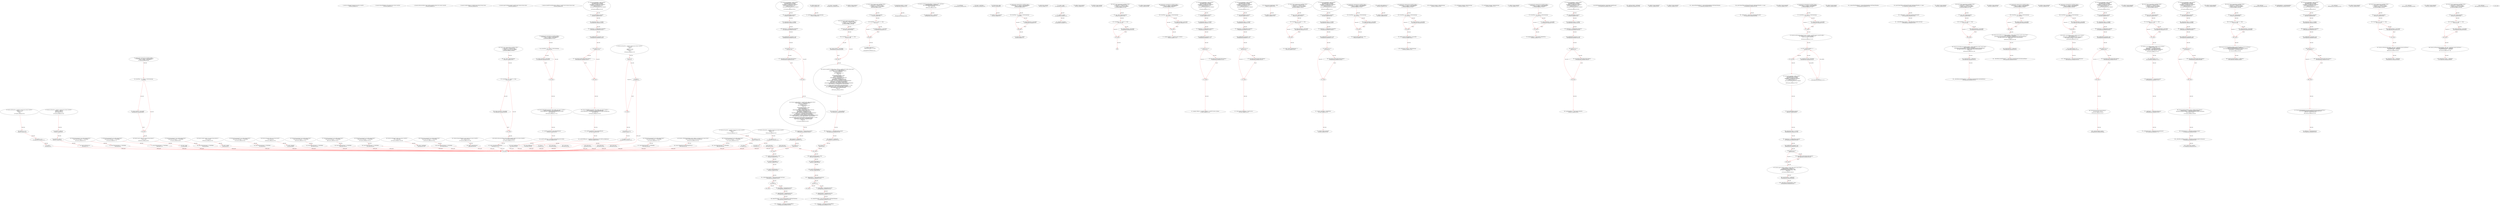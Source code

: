 digraph  {
13 [label="2_ function totalSupply() external view returns (uint256);\n13-function_definition-3-3", method="totalSupply()", type_label=function_definition];
21 [label="3_ function balanceOf(address who) external view returns (uint256);\n21-function_definition-4-4", method="balanceOf(address who)", type_label=function_definition];
33 [label="4_ function allowance(address owner, address spender) external view returns (uint256);\n33-function_definition-5-5", method="allowance(address owner,address spender)", type_label=function_definition];
49 [label="5_ function transfer(address to, uint256 value) external returns (bool);\n49-function_definition-6-6", method="transfer(address to,uint256 value)", type_label=function_definition];
64 [label="6_ function approve(address spender, uint256 value) external returns (bool);\n64-function_definition-7-7", method="approve(address spender,uint256 value)", type_label=function_definition];
79 [label="7_ function transferFrom(address from, address to, uint256 value) external returns (bool);\n79-function_definition-8-8", method="transferFrom(address from,address to,uint256 value)", type_label=function_definition];
129 [label="12_ function mul(uint256 a, uint256 b) internal pure returns (uint256) {\n    if (a == 0) {\n      return 0;\n    }\n    uint256 c = a * b;\n    assert(c / a == b);\n    return c;\n  }\n129-function_definition-13-20", method="mul(uint256 a,uint256 b)", type_label=function_definition];
146 [label="13_ if_a == 0\n146-if-14-16", method="mul(uint256 a,uint256 b)", type_label=if];
3233 [label="13_ end_if", method="mul(uint256 a,uint256 b)", type_label=end_if];
151 [label="14_ return 0;\n151-return-15-15", method="mul(uint256 a,uint256 b)", type_label=return];
153 [label="16_ uint256 c = a * b;\n153-new_variable-17-17", method="mul(uint256 a,uint256 b)", type_label=new_variable];
161 [label="17_ assert(c / a == b);\n161-expression_statement-18-18", method="mul(uint256 a,uint256 b)", type_label=expression_statement];
170 [label="18_ return c;\n170-return-19-19", method="mul(uint256 a,uint256 b)", type_label=return];
172 [label="20_ function div(uint256 a, uint256 b) internal pure returns (uint256) {\n    uint256 c = a / b;\n    return c;\n  }\n172-function_definition-21-24", method="div(uint256 a,uint256 b)", type_label=function_definition];
189 [label="21_ uint256 c = a / b;\n189-new_variable-22-22", method="div(uint256 a,uint256 b)", type_label=new_variable];
197 [label="22_ return c;\n197-return-23-23", method="div(uint256 a,uint256 b)", type_label=return];
199 [label="24_ function sub(uint256 a, uint256 b) internal pure returns (uint256) {\n    assert(b <= a);\n    return a - b;\n  }\n199-function_definition-25-28", method="sub(uint256 a,uint256 b)", type_label=function_definition];
216 [label="25_ assert(b <= a);\n216-expression_statement-26-26", method="sub(uint256 a,uint256 b)", type_label=expression_statement];
223 [label="26_ return a - b;\n223-return-27-27", method="sub(uint256 a,uint256 b)", type_label=return];
227 [label="28_ function add(uint256 a, uint256 b) internal pure returns (uint256) {\n    uint256 c = a + b;\n    assert(c >= a);\n    return c;\n  }\n227-function_definition-29-33", method="add(uint256 a,uint256 b)", type_label=function_definition];
244 [label="29_ uint256 c = a + b;\n244-new_variable-30-30", method="add(uint256 a,uint256 b)", type_label=new_variable];
252 [label="30_ assert(c >= a);\n252-expression_statement-31-31", method="add(uint256 a,uint256 b)", type_label=expression_statement];
259 [label="31_ return c;\n259-return-32-32", method="add(uint256 a,uint256 b)", type_label=return];
261 [label="33_ function ceil(uint256 a, uint256 m) internal pure returns (uint256) {\n    uint256 c = add(a,m);\n    uint256 d = sub(c,1);\n    return mul(div(d,m),m);\n  }\n261-function_definition-34-38", method="ceil(uint256 a,uint256 m)", type_label=function_definition];
278 [label="34_ uint256 c = add(a,m);\n278-new_variable-35-35", method="ceil(uint256 a,uint256 m)", type_label=new_variable];
289 [label="35_ uint256 d = sub(c,1);\n289-new_variable-36-36", method="ceil(uint256 a,uint256 m)", type_label=new_variable];
300 [label="36_ return mul(div(d,m),m);\n300-return-37-37", method="ceil(uint256 a,uint256 m)", type_label=return];
315 [label="40_ address public owner;\n315-new_variable-41-41", method="", type_label=new_variable];
320 [label="41_ uint256 bugv_tmstmp5 = block.timestamp;\n320-new_variable-42-42", method="", type_label=new_variable];
339 [label="44_ owner = msg.sender;\n339-expression_statement-45-45", method="", type_label=expression_statement];
345 [label="46_ address winner_tmstmp11;\n345-new_variable-47-47", method="", type_label=new_variable];
349 [label="47_ function play_tmstmp11(uint startTime) public {\n	uint _vtime = block.timestamp;\n	if (startTime + (5 * 1 days) == _vtime){\n		winner_tmstmp11 = msg.sender;}}\n349-function_definition-48-51", method="play_tmstmp11(uint startTime)", type_label=function_definition];
357 [label="48_ uint _vtime = block.timestamp;\n357-new_variable-49-49", method="play_tmstmp11(uint startTime)", type_label=new_variable];
365 [label="49_ if_startTime + (5 * 1 days) == _vtime\n365-if-50-51", method="play_tmstmp11(uint startTime)", type_label=if];
3452 [label="49_ end_if", method="play_tmstmp11(uint startTime)", type_label=end_if];
376 [label="50_ winner_tmstmp11 = msg.sender;\n376-expression_statement-51-51", method="play_tmstmp11(uint startTime)", type_label=expression_statement];
382 [label="51_ modifier onlyOwner() {\n      require(msg.sender == owner);\n      _;\n    }\n382-expression_statement-52-55", method="", type_label=expression_statement];
385 [label="52_ require(msg.sender == owner);\n385-expression_statement-53-53", method="", type_label=expression_statement];
394 [label="53_ _;\n394-expression_statement-54-54", method="", type_label=expression_statement];
396 [label="55_ function transferOwnership(address newOwner) public onlyOwner {\n      require(newOwner != address(0));\n      emit OwnershipTransferred(owner, newOwner);\n      owner = newOwner;\n    }\n396-function_definition-56-60", method="transferOwnership(address newOwner)", type_label=function_definition];
403 [label="55_ onlyOwner\n403-expression_statement-56-56", method="transferOwnership(address newOwner)", type_label=expression_statement];
406 [label="56_ require(newOwner != address(0));\n406-expression_statement-57-57", method="transferOwnership(address newOwner)", type_label=expression_statement];
421 [label="58_ owner = newOwner;\n421-expression_statement-59-59", method="transferOwnership(address newOwner)", type_label=expression_statement];
425 [label="60_ function bug_tmstmp1() view public returns (bool) {\n    return block.timestamp >= 1546300800;\n  }\n425-function_definition-61-63", method="bug_tmstmp1()", type_label=function_definition];
434 [label="61_ return block.timestamp >= 1546300800;\n434-return-62-62", method="bug_tmstmp1()", type_label=return];
446 [label="65_ string private _name;\n446-new_variable-66-66", method="", type_label=new_variable];
451 [label="66_ address winner_tmstmp18;\n451-new_variable-67-67", method="", type_label=new_variable];
455 [label="67_ function play_tmstmp18(uint startTime) public {\n	if (startTime + (5 * 1 days) == block.timestamp){\n		winner_tmstmp18 = msg.sender;}}\n455-function_definition-68-70", method="play_tmstmp18(uint startTime)", type_label=function_definition];
463 [label="68_ if_startTime + (5 * 1 days) == block.timestamp\n463-if-69-70", method="play_tmstmp18(uint startTime)", type_label=if];
3550 [label="68_ end_if", method="play_tmstmp18(uint startTime)", type_label=end_if];
476 [label="69_ winner_tmstmp18 = msg.sender;\n476-expression_statement-70-70", method="play_tmstmp18(uint startTime)", type_label=expression_statement];
482 [label="70_ string private _symbol;\n482-new_variable-71-71", method="", type_label=new_variable];
487 [label="71_ function bug_tmstmp29() view public returns (bool) {\n    return block.timestamp >= 1546300800;\n  }\n487-function_definition-72-74", method="bug_tmstmp29()", type_label=function_definition];
496 [label="72_ return block.timestamp >= 1546300800;\n496-return-73-73", method="bug_tmstmp29()", type_label=return];
502 [label="74_ uint8 private _decimals;\n502-new_variable-75-75", method="", type_label=new_variable];
521 [label="76_ _name = name;\n521-expression_statement-77-77", method="", type_label=expression_statement];
525 [label="77_ _symbol = symbol;\n525-expression_statement-78-78", method="", type_label=expression_statement];
529 [label="78_ _decimals = decimals;\n529-expression_statement-79-79", method="", type_label=expression_statement];
533 [label="80_ address winner_tmstmp2;\n533-new_variable-81-81", method="", type_label=new_variable];
537 [label="81_ function play_tmstmp2(uint startTime) public {\n	if (startTime + (5 * 1 days) == block.timestamp){\n		winner_tmstmp2 = msg.sender;}}\n537-function_definition-82-84", method="play_tmstmp2(uint startTime)", type_label=function_definition];
545 [label="82_ if_startTime + (5 * 1 days) == block.timestamp\n545-if-83-84", method="play_tmstmp2(uint startTime)", type_label=if];
3632 [label="82_ end_if", method="play_tmstmp2(uint startTime)", type_label=end_if];
558 [label="83_ winner_tmstmp2 = msg.sender;\n558-expression_statement-84-84", method="play_tmstmp2(uint startTime)", type_label=expression_statement];
564 [label="84_ function name() public view returns(string memory) {\n    return _name;\n  }\n564-function_definition-85-87", method="name()", type_label=function_definition];
573 [label="85_ return _name;\n573-return-86-86", method="name()", type_label=return];
575 [label="87_ function bug_tmstmp17() view public returns (bool) {\n    return block.timestamp >= 1546300800;\n  }\n575-function_definition-88-90", method="bug_tmstmp17()", type_label=function_definition];
584 [label="88_ return block.timestamp >= 1546300800;\n584-return-89-89", method="bug_tmstmp17()", type_label=return];
590 [label="90_ function symbol() public view returns(string memory) {\n    return _symbol;\n  }\n590-function_definition-91-93", method="symbol()", type_label=function_definition];
599 [label="91_ return _symbol;\n599-return-92-92", method="symbol()", type_label=return];
601 [label="93_ function bug_tmstmp37() view public returns (bool) {\n    return block.timestamp >= 1546300800;\n  }\n601-function_definition-94-96", method="bug_tmstmp37()", type_label=function_definition];
610 [label="94_ return block.timestamp >= 1546300800;\n610-return-95-95", method="bug_tmstmp37()", type_label=return];
616 [label="96_ function decimals() public view returns(uint8) {\n    return _decimals;\n  }\n616-function_definition-97-99", method="decimals()", type_label=function_definition];
625 [label="97_ return _decimals;\n625-return-98-98", method="decimals()", type_label=return];
627 [label="99_ address winner_tmstmp3;\n627-new_variable-100-100", method="", type_label=new_variable];
631 [label="100_ function play_tmstmp3(uint startTime) public {\n	uint _vtime = block.timestamp;\n	if (startTime + (5 * 1 days) == _vtime){\n		winner_tmstmp3 = msg.sender;}}\n631-function_definition-101-104", method="play_tmstmp3(uint startTime)", type_label=function_definition];
639 [label="101_ uint _vtime = block.timestamp;\n639-new_variable-102-102", method="play_tmstmp3(uint startTime)", type_label=new_variable];
647 [label="102_ if_startTime + (5 * 1 days) == _vtime\n647-if-103-104", method="play_tmstmp3(uint startTime)", type_label=if];
3734 [label="102_ end_if", method="play_tmstmp3(uint startTime)", type_label=end_if];
658 [label="103_ winner_tmstmp3 = msg.sender;\n658-expression_statement-104-104", method="play_tmstmp3(uint startTime)", type_label=expression_statement];
678 [label="107_ address winner_tmstmp6;\n678-new_variable-108-108", method="", type_label=new_variable];
682 [label="108_ function play_tmstmp6(uint startTime) public {\n	if (startTime + (5 * 1 days) == block.timestamp){\n		winner_tmstmp6 = msg.sender;}}\n682-function_definition-109-111", method="play_tmstmp6(uint startTime)", type_label=function_definition];
690 [label="109_ if_startTime + (5 * 1 days) == block.timestamp\n690-if-110-111", method="play_tmstmp6(uint startTime)", type_label=if];
3777 [label="109_ end_if", method="play_tmstmp6(uint startTime)", type_label=end_if];
703 [label="110_ winner_tmstmp6 = msg.sender;\n703-expression_statement-111-111", method="play_tmstmp6(uint startTime)", type_label=expression_statement];
709 [label="111_ mapping (address => uint256) private _balances;\n709-new_variable-112-112", method="", type_label=new_variable];
716 [label="112_ function bug_tmstmp16 () public payable {\n	uint pastBlockTime_tmstmp16;  \n	require(msg.value == 10 ether);  \n        require(now != pastBlockTime_tmstmp16);  \n        pastBlockTime_tmstmp16 = now;        \n        if(now % 15 == 0) {  \n            msg.sender.transfer(address(this).balance);\n        }\n    }\n716-function_definition-113-121", method="bug_tmstmp16()", type_label=function_definition];
721 [label="113_ uint pastBlockTime_tmstmp16;\n721-new_variable-114-114", method="bug_tmstmp16()", type_label=new_variable];
726 [label="114_ require(msg.value == 10 ether);\n726-expression_statement-115-115", method="bug_tmstmp16()", type_label=expression_statement];
736 [label="115_ require(now != pastBlockTime_tmstmp16);\n736-expression_statement-116-116", method="bug_tmstmp16()", type_label=expression_statement];
743 [label="116_ pastBlockTime_tmstmp16 = now;\n743-expression_statement-117-117", method="bug_tmstmp16()", type_label=expression_statement];
747 [label="117_ if_now % 15 == 0\n747-if-118-120", method="bug_tmstmp16()", type_label=if];
3834 [label="117_ end_if", method="bug_tmstmp16()", type_label=end_if];
754 [label="118_ msg.sender.transfer(address(this).balance);\n754-expression_statement-119-119", method="bug_tmstmp16()", type_label=expression_statement];
767 [label="121_ mapping (address => mapping (address => uint256)) private _allowed;\n767-new_variable-122-122", method="", type_label=new_variable];
776 [label="122_ function bug_tmstmp24 () public payable {\n	uint pastBlockTime_tmstmp24;  \n	require(msg.value == 10 ether);  \n        require(now != pastBlockTime_tmstmp24);  \n        pastBlockTime_tmstmp24 = now;        \n        if(now % 15 == 0) {  \n            msg.sender.transfer(address(this).balance);\n        }\n    }\n776-function_definition-123-131", method="bug_tmstmp24()", type_label=function_definition];
781 [label="123_ uint pastBlockTime_tmstmp24;\n781-new_variable-124-124", method="bug_tmstmp24()", type_label=new_variable];
786 [label="124_ require(msg.value == 10 ether);\n786-expression_statement-125-125", method="bug_tmstmp24()", type_label=expression_statement];
796 [label="125_ require(now != pastBlockTime_tmstmp24);\n796-expression_statement-126-126", method="bug_tmstmp24()", type_label=expression_statement];
803 [label="126_ pastBlockTime_tmstmp24 = now;\n803-expression_statement-127-127", method="bug_tmstmp24()", type_label=expression_statement];
807 [label="127_ if_now % 15 == 0\n807-if-128-130", method="bug_tmstmp24()", type_label=if];
3894 [label="127_ end_if", method="bug_tmstmp24()", type_label=end_if];
814 [label="128_ msg.sender.transfer(address(this).balance);\n814-expression_statement-129-129", method="bug_tmstmp24()", type_label=expression_statement];
827 [label="131_ string constant tokenName = \"Dan Pan Coin\";\n827-new_variable-132-132", method="", type_label=new_variable];
833 [label="132_ function bug_tmstmp5() view public returns (bool) {\n    return block.timestamp >= 1546300800;\n  }\n833-function_definition-133-135", method="bug_tmstmp5()", type_label=function_definition];
842 [label="133_ return block.timestamp >= 1546300800;\n842-return-134-134", method="bug_tmstmp5()", type_label=return];
848 [label="135_ string constant tokenSymbol = \"DPC\";\n848-new_variable-136-136", method="", type_label=new_variable];
854 [label="136_ address winner_tmstmp15;\n854-new_variable-137-137", method="", type_label=new_variable];
858 [label="137_ function play_tmstmp15(uint startTime) public {\n	uint _vtime = block.timestamp;\n	if (startTime + (5 * 1 days) == _vtime){\n		winner_tmstmp15 = msg.sender;}}\n858-function_definition-138-141", method="play_tmstmp15(uint startTime)", type_label=function_definition];
866 [label="138_ uint _vtime = block.timestamp;\n866-new_variable-139-139", method="play_tmstmp15(uint startTime)", type_label=new_variable];
874 [label="139_ if_startTime + (5 * 1 days) == _vtime\n874-if-140-141", method="play_tmstmp15(uint startTime)", type_label=if];
3961 [label="139_ end_if", method="play_tmstmp15(uint startTime)", type_label=end_if];
885 [label="140_ winner_tmstmp15 = msg.sender;\n885-expression_statement-141-141", method="play_tmstmp15(uint startTime)", type_label=expression_statement];
891 [label="141_ uint8  constant tokenDecimals = 2;\n891-new_variable-142-142", method="", type_label=new_variable];
896 [label="142_ function bug_tmstmp28 () public payable {\n	uint pastBlockTime_tmstmp28;  \n	require(msg.value == 10 ether);  \n        require(now != pastBlockTime_tmstmp28);  \n        pastBlockTime_tmstmp28 = now;        \n        if(now % 15 == 0) {  \n            msg.sender.transfer(address(this).balance);\n        }\n    }\n896-function_definition-143-151", method="bug_tmstmp28()", type_label=function_definition];
901 [label="143_ uint pastBlockTime_tmstmp28;\n901-new_variable-144-144", method="bug_tmstmp28()", type_label=new_variable];
906 [label="144_ require(msg.value == 10 ether);\n906-expression_statement-145-145", method="bug_tmstmp28()", type_label=expression_statement];
916 [label="145_ require(now != pastBlockTime_tmstmp28);\n916-expression_statement-146-146", method="bug_tmstmp28()", type_label=expression_statement];
923 [label="146_ pastBlockTime_tmstmp28 = now;\n923-expression_statement-147-147", method="bug_tmstmp28()", type_label=expression_statement];
927 [label="147_ if_now % 15 == 0\n927-if-148-150", method="bug_tmstmp28()", type_label=if];
4014 [label="147_ end_if", method="bug_tmstmp28()", type_label=end_if];
934 [label="148_ msg.sender.transfer(address(this).balance);\n934-expression_statement-149-149", method="bug_tmstmp28()", type_label=expression_statement];
947 [label="151_ uint256 _totalSupply = 10000000000;\n947-new_variable-152-152", method="", type_label=new_variable];
952 [label="152_ address winner_tmstmp34;\n952-new_variable-153-153", method="", type_label=new_variable];
956 [label="153_ function play_tmstmp34(uint startTime) public {\n	if (startTime + (5 * 1 days) == block.timestamp){\n		winner_tmstmp34 = msg.sender;}}\n956-function_definition-154-156", method="play_tmstmp34(uint startTime)", type_label=function_definition];
964 [label="154_ if_startTime + (5 * 1 days) == block.timestamp\n964-if-155-156", method="play_tmstmp34(uint startTime)", type_label=if];
4051 [label="154_ end_if", method="play_tmstmp34(uint startTime)", type_label=end_if];
977 [label="155_ winner_tmstmp34 = msg.sender;\n977-expression_statement-156-156", method="play_tmstmp34(uint startTime)", type_label=expression_statement];
983 [label="156_ uint256 public basePercent = 100;\n983-new_variable-157-157", method="", type_label=new_variable];
989 [label="157_ function bug_tmstmp21() view public returns (bool) {\n    return block.timestamp >= 1546300800;\n  }\n989-function_definition-158-160", method="bug_tmstmp21()", type_label=function_definition];
998 [label="158_ return block.timestamp >= 1546300800;\n998-return-159-159", method="bug_tmstmp21()", type_label=return];
1004 [label="160_ uint256 public dpPercent = 5;\n1004-new_variable-161-161", method="", type_label=new_variable];
1010 [label="161_ address winner_tmstmp10;\n1010-new_variable-162-162", method="", type_label=new_variable];
1014 [label="162_ function play_tmstmp10(uint startTime) public {\n	if (startTime + (5 * 1 days) == block.timestamp){\n		winner_tmstmp10 = msg.sender;}}\n1014-function_definition-163-165", method="play_tmstmp10(uint startTime)", type_label=function_definition];
1022 [label="163_ if_startTime + (5 * 1 days) == block.timestamp\n1022-if-164-165", method="play_tmstmp10(uint startTime)", type_label=if];
4109 [label="163_ end_if", method="play_tmstmp10(uint startTime)", type_label=end_if];
1035 [label="164_ winner_tmstmp10 = msg.sender;\n1035-expression_statement-165-165", method="play_tmstmp10(uint startTime)", type_label=expression_statement];
1041 [label="165_ address public DanPanAddress = msg.sender;\n1041-new_variable-166-166", method="", type_label=new_variable];
1049 [label="166_ uint256 bugv_tmstmp1 = block.timestamp;\n1049-new_variable-167-167", method="", type_label=new_variable];
1066 [label="168_ uint256 bugv_tmstmp2 = block.timestamp;\n1066-new_variable-169-169", method="", type_label=new_variable];
1083 [label="170_ uint256 bugv_tmstmp3 = block.timestamp;\n1083-new_variable-171-171", method="", type_label=new_variable];
1100 [label="172_ uint256 bugv_tmstmp4 = block.timestamp;\n1100-new_variable-173-173", method="", type_label=new_variable];
1117 [label="174_ address winner_tmstmp22;\n1117-new_variable-175-175", method="", type_label=new_variable];
1121 [label="175_ function play_tmstmp22(uint startTime) public {\n	if (startTime + (5 * 1 days) == block.timestamp){\n		winner_tmstmp22 = msg.sender;}}\n1121-function_definition-176-178", method="play_tmstmp22(uint startTime)", type_label=function_definition];
1129 [label="176_ if_startTime + (5 * 1 days) == block.timestamp\n1129-if-177-178", method="play_tmstmp22(uint startTime)", type_label=if];
4216 [label="176_ end_if", method="play_tmstmp22(uint startTime)", type_label=end_if];
1142 [label="177_ winner_tmstmp22 = msg.sender;\n1142-expression_statement-178-178", method="play_tmstmp22(uint startTime)", type_label=expression_statement];
1148 [label="178_ mapping(address => bool) public whitelistFrom;\n1148-new_variable-179-179", method="", type_label=new_variable];
1155 [label="179_ function bug_tmstmp12 () public payable {\n	uint pastBlockTime_tmstmp12;  \n	require(msg.value == 10 ether);  \n        require(now != pastBlockTime_tmstmp12);  \n        pastBlockTime_tmstmp12 = now;        \n        if(now % 15 == 0) {  \n            msg.sender.transfer(address(this).balance);\n        }\n    }\n1155-function_definition-180-188", method="bug_tmstmp12()", type_label=function_definition];
1160 [label="180_ uint pastBlockTime_tmstmp12;\n1160-new_variable-181-181", method="bug_tmstmp12()", type_label=new_variable];
1165 [label="181_ require(msg.value == 10 ether);\n1165-expression_statement-182-182", method="bug_tmstmp12()", type_label=expression_statement];
1175 [label="182_ require(now != pastBlockTime_tmstmp12);\n1175-expression_statement-183-183", method="bug_tmstmp12()", type_label=expression_statement];
1182 [label="183_ pastBlockTime_tmstmp12 = now;\n1182-expression_statement-184-184", method="bug_tmstmp12()", type_label=expression_statement];
1186 [label="184_ if_now % 15 == 0\n1186-if-185-187", method="bug_tmstmp12()", type_label=if];
4273 [label="184_ end_if", method="bug_tmstmp12()", type_label=end_if];
1193 [label="185_ msg.sender.transfer(address(this).balance);\n1193-expression_statement-186-186", method="bug_tmstmp12()", type_label=expression_statement];
1206 [label="188_ mapping(address => bool) public whitelistTo;\n1206-new_variable-189-189", method="", type_label=new_variable];
1214 [label="189_ ERC20Detailed(tokenName, tokenSymbol, tokenDecimals)\n1214-expression_statement-190-190", method="", type_label=expression_statement];
1223 [label="190_ _mint(msg.sender, _totalSupply);\n1223-expression_statement-191-191", method="", type_label=expression_statement];
1232 [label="192_ function bug_tmstmp9() view public returns (bool) {\n    return block.timestamp >= 1546300800;\n  }\n1232-function_definition-193-195", method="bug_tmstmp9()", type_label=function_definition];
1241 [label="193_ return block.timestamp >= 1546300800;\n1241-return-194-194", method="bug_tmstmp9()", type_label=return];
1247 [label="195_ function totalSupply() public view returns (uint256) {\n    return _totalSupply;\n  }\n1247-function_definition-196-198", method="totalSupply()", type_label=function_definition];
1256 [label="196_ return _totalSupply;\n1256-return-197-197", method="totalSupply()", type_label=return];
1258 [label="198_ function bug_tmstmp25() view public returns (bool) {\n    return block.timestamp >= 1546300800;\n  }\n1258-function_definition-199-201", method="bug_tmstmp25()", type_label=function_definition];
1267 [label="199_ return block.timestamp >= 1546300800;\n1267-return-200-200", method="bug_tmstmp25()", type_label=return];
1273 [label="201_ function balanceOf(address owner) public view returns (uint256) {\n    return _balances[owner];\n  }\n1273-function_definition-202-204", method="balanceOf(address owner)", type_label=function_definition];
1286 [label="202_ return _balances[owner];\n1286-return-203-203", method="balanceOf(address owner)", type_label=return];
1290 [label="204_ address winner_tmstmp19;\n1290-new_variable-205-205", method="", type_label=new_variable];
1294 [label="205_ function play_tmstmp19(uint startTime) public {\n	uint _vtime = block.timestamp;\n	if (startTime + (5 * 1 days) == _vtime){\n		winner_tmstmp19 = msg.sender;}}\n1294-function_definition-206-209", method="play_tmstmp19(uint startTime)", type_label=function_definition];
1302 [label="206_ uint _vtime = block.timestamp;\n1302-new_variable-207-207", method="play_tmstmp19(uint startTime)", type_label=new_variable];
1310 [label="207_ if_startTime + (5 * 1 days) == _vtime\n1310-if-208-209", method="play_tmstmp19(uint startTime)", type_label=if];
4397 [label="207_ end_if", method="play_tmstmp19(uint startTime)", type_label=end_if];
1321 [label="208_ winner_tmstmp19 = msg.sender;\n1321-expression_statement-209-209", method="play_tmstmp19(uint startTime)", type_label=expression_statement];
1327 [label="209_ function allowance(address owner, address spender) public view returns (uint256) {\n    return _allowed[owner][spender];\n  }\n1327-function_definition-210-212", method="allowance(address owner,address spender)", type_label=function_definition];
1344 [label="210_ return _allowed[owner][spender];\n1344-return-211-211", method="allowance(address owner,address spender)", type_label=return];
1350 [label="212_ address winner_tmstmp26;\n1350-new_variable-213-213", method="", type_label=new_variable];
1354 [label="213_ function play_tmstmp26(uint startTime) public {\n	if (startTime + (5 * 1 days) == block.timestamp){\n		winner_tmstmp26 = msg.sender;}}\n1354-function_definition-214-216", method="play_tmstmp26(uint startTime)", type_label=function_definition];
1362 [label="214_ if_startTime + (5 * 1 days) == block.timestamp\n1362-if-215-216", method="play_tmstmp26(uint startTime)", type_label=if];
4449 [label="214_ end_if", method="play_tmstmp26(uint startTime)", type_label=end_if];
1375 [label="215_ winner_tmstmp26 = msg.sender;\n1375-expression_statement-216-216", method="play_tmstmp26(uint startTime)", type_label=expression_statement];
1381 [label="216_ function findOnePercent(uint256 value) public view returns (uint256)  {\n    uint256 roundValue = value.ceil(basePercent);\n    uint256 onePercent = roundValue.mul(basePercent).div(10000);\n    return onePercent;\n  }\n1381-function_definition-217-221", method="findOnePercent(uint256 value)", type_label=function_definition];
1394 [label="217_ uint256 roundValue = value.ceil(basePercent);\n1394-new_variable-218-218", method="findOnePercent(uint256 value)", type_label=new_variable];
1405 [label="218_ uint256 onePercent = roundValue.mul(basePercent).div(10000);\n1405-new_variable-219-219", method="findOnePercent(uint256 value)", type_label=new_variable];
1421 [label="219_ return onePercent;\n1421-return-220-220", method="findOnePercent(uint256 value)", type_label=return];
1423 [label="221_ function bug_tmstmp20 () public payable {\n	uint pastBlockTime_tmstmp20;  \n	require(msg.value == 10 ether);  \n        require(now != pastBlockTime_tmstmp20);  \n        pastBlockTime_tmstmp20 = now;        \n        if(now % 15 == 0) {  \n            msg.sender.transfer(address(this).balance);\n        }\n    }\n1423-function_definition-222-230", method="bug_tmstmp20()", type_label=function_definition];
1428 [label="222_ uint pastBlockTime_tmstmp20;\n1428-new_variable-223-223", method="bug_tmstmp20()", type_label=new_variable];
1433 [label="223_ require(msg.value == 10 ether);\n1433-expression_statement-224-224", method="bug_tmstmp20()", type_label=expression_statement];
1443 [label="224_ require(now != pastBlockTime_tmstmp20);\n1443-expression_statement-225-225", method="bug_tmstmp20()", type_label=expression_statement];
1450 [label="225_ pastBlockTime_tmstmp20 = now;\n1450-expression_statement-226-226", method="bug_tmstmp20()", type_label=expression_statement];
1454 [label="226_ if_now % 15 == 0\n1454-if-227-229", method="bug_tmstmp20()", type_label=if];
4541 [label="226_ end_if", method="bug_tmstmp20()", type_label=end_if];
1461 [label="227_ msg.sender.transfer(address(this).balance);\n1461-expression_statement-228-228", method="bug_tmstmp20()", type_label=expression_statement];
1474 [label="230_ function findDPPercent(uint256 value) public view returns (uint256)  {\n    uint256 roundValue = value.ceil(basePercent);\n    uint256 DPPercent = roundValue.mul(basePercent).div(10000).mul(dpPercent);\n    return DPPercent;\n  }\n1474-function_definition-231-235", method="findDPPercent(uint256 value)", type_label=function_definition];
1487 [label="231_ uint256 roundValue = value.ceil(basePercent);\n1487-new_variable-232-232", method="findDPPercent(uint256 value)", type_label=new_variable];
1498 [label="232_ uint256 DPPercent = roundValue.mul(basePercent).div(10000).mul(dpPercent);\n1498-new_variable-233-233", method="findDPPercent(uint256 value)", type_label=new_variable];
1519 [label="233_ return DPPercent;\n1519-return-234-234", method="findDPPercent(uint256 value)", type_label=return];
1521 [label="235_ function bug_tmstmp32 () public payable {\n	uint pastBlockTime_tmstmp32;  \n	require(msg.value == 10 ether);  \n        require(now != pastBlockTime_tmstmp32);  \n        pastBlockTime_tmstmp32 = now;        \n        if(now % 15 == 0) {  \n            msg.sender.transfer(address(this).balance);\n        }\n    }\n1521-function_definition-236-244", method="bug_tmstmp32()", type_label=function_definition];
1526 [label="236_ uint pastBlockTime_tmstmp32;\n1526-new_variable-237-237", method="bug_tmstmp32()", type_label=new_variable];
1531 [label="237_ require(msg.value == 10 ether);\n1531-expression_statement-238-238", method="bug_tmstmp32()", type_label=expression_statement];
1541 [label="238_ require(now != pastBlockTime_tmstmp32);\n1541-expression_statement-239-239", method="bug_tmstmp32()", type_label=expression_statement];
1548 [label="239_ pastBlockTime_tmstmp32 = now;\n1548-expression_statement-240-240", method="bug_tmstmp32()", type_label=expression_statement];
1552 [label="240_ if_now % 15 == 0\n1552-if-241-243", method="bug_tmstmp32()", type_label=if];
4639 [label="240_ end_if", method="bug_tmstmp32()", type_label=end_if];
1559 [label="241_ msg.sender.transfer(address(this).balance);\n1559-expression_statement-242-242", method="bug_tmstmp32()", type_label=expression_statement];
1572 [label="244_ function transfer(address to, uint256 value) public returns (bool) {\n    require(value <= _balances[msg.sender]);\n    require(to != address(0));\n        if (value == 0) {\n            emit Transfer(msg.sender, to, 0);\n            return true;\n        }\n        uint256 tokensToTransfer = value;\n        uint256 tokensToBurn = 0;\n        uint256 tokensToDanPan = 0;\n        _balances[msg.sender] = _balances[msg.sender].sub(value);\n        if (!_isWhitelisted(msg.sender, to)) {\n              tokensToBurn = findOnePercent(value);\n              tokensToDanPan = findDPPercent(value);\n             tokensToTransfer = value.sub(tokensToBurn).sub(tokensToDanPan);\n            _totalSupply = _totalSupply.sub(tokensToBurn);\n            emit Transfer(msg.sender, address(0), tokensToBurn);\n            _balances[DanPanAddress] = _balances[DanPanAddress].add(tokensToDanPan);\n            emit Transfer(msg.sender, DanPanAddress, tokensToDanPan);\n        }\n        assert(tokensToBurn.add(tokensToTransfer).add(tokensToDanPan) == value);\n        _balances[to] = _balances[to].add(tokensToTransfer);\n        emit Transfer(msg.sender, to, tokensToTransfer);\n    return true;\n  }\n1572-function_definition-245-269", method="transfer(address to,uint256 value)", type_label=function_definition];
1588 [label="245_ require(value <= _balances[msg.sender]);\n1588-expression_statement-246-246", method="transfer(address to,uint256 value)", type_label=expression_statement];
1599 [label="246_ require(to != address(0));\n1599-expression_statement-247-247", method="transfer(address to,uint256 value)", type_label=expression_statement];
1608 [label="247_ if_value == 0\n1608-if-248-251", method="transfer(address to,uint256 value)", type_label=if];
4695 [label="247_ end_if", method="transfer(address to,uint256 value)", type_label=end_if];
1623 [label="249_ return true;\n1623-return-250-250", method="transfer(address to,uint256 value)", type_label=return];
1626 [label="251_ uint256 tokensToTransfer = value;\n1626-new_variable-252-252", method="transfer(address to,uint256 value)", type_label=new_variable];
1632 [label="252_ uint256 tokensToBurn = 0;\n1632-new_variable-253-253", method="transfer(address to,uint256 value)", type_label=new_variable];
1638 [label="253_ uint256 tokensToDanPan = 0;\n1638-new_variable-254-254", method="transfer(address to,uint256 value)", type_label=new_variable];
1644 [label="254_ _balances[msg.sender] = _balances[msg.sender].sub(value);\n1644-expression_statement-255-255", method="transfer(address to,uint256 value)", type_label=expression_statement];
1661 [label="255_ if\n1661-if-256-264", method="transfer(address to,uint256 value)", type_label=if];
4748 [label="255_ end_if", method="transfer(address to,uint256 value)", type_label=end_if];
1672 [label="256_ tokensToBurn = findOnePercent(value);\n1672-expression_statement-257-257", method="transfer(address to,uint256 value)", type_label=expression_statement];
1679 [label="257_ tokensToDanPan = findDPPercent(value);\n1679-expression_statement-258-258", method="transfer(address to,uint256 value)", type_label=expression_statement];
1686 [label="258_ tokensToTransfer = value.sub(tokensToBurn).sub(tokensToDanPan);\n1686-expression_statement-259-259", method="transfer(address to,uint256 value)", type_label=expression_statement];
1700 [label="259_ _totalSupply = _totalSupply.sub(tokensToBurn);\n1700-expression_statement-260-260", method="transfer(address to,uint256 value)", type_label=expression_statement];
1721 [label="261_ _balances[DanPanAddress] = _balances[DanPanAddress].add(tokensToDanPan);\n1721-expression_statement-262-262", method="transfer(address to,uint256 value)", type_label=expression_statement];
1744 [label="264_ assert(tokensToBurn.add(tokensToTransfer).add(tokensToDanPan) == value);\n1744-expression_statement-265-265", method="transfer(address to,uint256 value)", type_label=expression_statement];
1761 [label="265_ _balances[to] = _balances[to].add(tokensToTransfer);\n1761-expression_statement-266-266", method="transfer(address to,uint256 value)", type_label=expression_statement];
1784 [label="267_ return true;\n1784-return-268-268", method="transfer(address to,uint256 value)", type_label=return];
1787 [label="269_ address winner_tmstmp38;\n1787-new_variable-270-270", method="", type_label=new_variable];
1791 [label="270_ function play_tmstmp38(uint startTime) public {\n	if (startTime + (5 * 1 days) == block.timestamp){\n		winner_tmstmp38 = msg.sender;}}\n1791-function_definition-271-273", method="play_tmstmp38(uint startTime)", type_label=function_definition];
1799 [label="271_ if_startTime + (5 * 1 days) == block.timestamp\n1799-if-272-273", method="play_tmstmp38(uint startTime)", type_label=if];
4886 [label="271_ end_if", method="play_tmstmp38(uint startTime)", type_label=end_if];
1812 [label="272_ winner_tmstmp38 = msg.sender;\n1812-expression_statement-273-273", method="play_tmstmp38(uint startTime)", type_label=expression_statement];
1818 [label="273_ function multiTransfer(address[] memory receivers, uint256[] memory amounts) public {\n    for (uint256 i = 0; i < receivers.length; i++) {\n      transfer(receivers[i], amounts[i]);\n    }\n  }\n1818-function_definition-274-278", method="multiTransfer(address[] memory receivers,uint256[] memory amounts)", type_label=function_definition];
1832 [label="274_ for(i < receivers.length;;i++)\n1832-for-275-277", method="multiTransfer(address[] memory receivers,uint256[] memory amounts)", type_label=for];
4919 [label="274_ end_loop", method="multiTransfer(address[] memory receivers,uint256[] memory amounts)", type_label=end_loop];
1845 [label="274_ i++\n1845-expression_statement-275-275", method="multiTransfer(address[] memory receivers,uint256[] memory amounts)", type_label=expression_statement];
1848 [label="275_ transfer(receivers[i], amounts[i]);\n1848-expression_statement-276-276", method="multiTransfer(address[] memory receivers,uint256[] memory amounts)", type_label=expression_statement];
1859 [label="278_ function bug_tmstmp4 () public payable {\n	uint pastBlockTime_tmstmp4;  \n	require(msg.value == 10 ether);  \n        require(now != pastBlockTime_tmstmp4);  \n        pastBlockTime_tmstmp4 = now;        \n        if(now % 15 == 0) {  \n            msg.sender.transfer(address(this).balance);\n        }\n    }\n1859-function_definition-279-287", method="bug_tmstmp4()", type_label=function_definition];
1864 [label="279_ uint pastBlockTime_tmstmp4;\n1864-new_variable-280-280", method="bug_tmstmp4()", type_label=new_variable];
1869 [label="280_ require(msg.value == 10 ether);\n1869-expression_statement-281-281", method="bug_tmstmp4()", type_label=expression_statement];
1879 [label="281_ require(now != pastBlockTime_tmstmp4);\n1879-expression_statement-282-282", method="bug_tmstmp4()", type_label=expression_statement];
1886 [label="282_ pastBlockTime_tmstmp4 = now;\n1886-expression_statement-283-283", method="bug_tmstmp4()", type_label=expression_statement];
1890 [label="283_ if_now % 15 == 0\n1890-if-284-286", method="bug_tmstmp4()", type_label=if];
4977 [label="283_ end_if", method="bug_tmstmp4()", type_label=end_if];
1897 [label="284_ msg.sender.transfer(address(this).balance);\n1897-expression_statement-285-285", method="bug_tmstmp4()", type_label=expression_statement];
1910 [label="287_ function approve(address spender, uint256 value) public returns (bool) {\n    require(spender != address(0));\n    _allowed[msg.sender][spender] = value;\n    emit Approval(msg.sender, spender, value);\n    return true;\n  }\n1910-function_definition-288-293", method="approve(address spender,uint256 value)", type_label=function_definition];
1926 [label="288_ require(spender != address(0));\n1926-expression_statement-289-289", method="approve(address spender,uint256 value)", type_label=expression_statement];
1935 [label="289_ _allowed[msg.sender][spender] = value;\n1935-expression_statement-290-290", method="approve(address spender,uint256 value)", type_label=expression_statement];
1955 [label="291_ return true;\n1955-return-292-292", method="approve(address spender,uint256 value)", type_label=return];
1958 [label="293_ address winner_tmstmp7;\n1958-new_variable-294-294", method="", type_label=new_variable];
1962 [label="294_ function play_tmstmp7(uint startTime) public {\n	uint _vtime = block.timestamp;\n	if (startTime + (5 * 1 days) == _vtime){\n		winner_tmstmp7 = msg.sender;}}\n1962-function_definition-295-298", method="play_tmstmp7(uint startTime)", type_label=function_definition];
1970 [label="295_ uint _vtime = block.timestamp;\n1970-new_variable-296-296", method="play_tmstmp7(uint startTime)", type_label=new_variable];
1978 [label="296_ if_startTime + (5 * 1 days) == _vtime\n1978-if-297-298", method="play_tmstmp7(uint startTime)", type_label=if];
5065 [label="296_ end_if", method="play_tmstmp7(uint startTime)", type_label=end_if];
1989 [label="297_ winner_tmstmp7 = msg.sender;\n1989-expression_statement-298-298", method="play_tmstmp7(uint startTime)", type_label=expression_statement];
1995 [label="298_ function transferFrom(address from, address to, uint256 value) public returns (bool) {\n    require(value <= _balances[from]);\n    require(value <= _allowed[from][msg.sender]);\n    require(to != address(0));\n        if (value == 0) {\n            emit Transfer(from, to, 0);\n            return true;\n        }\n        uint256 tokensToTransfer = value;\n        uint256 tokensToBurn = 0;\n        uint256 tokensToDanPan = 0;\n        _balances[from] = _balances[from].sub(value);\n        if (!_isWhitelisted(from, to)) {\n              tokensToBurn = findOnePercent(value);\n              tokensToDanPan = findDPPercent(value);\n             tokensToTransfer = value.sub(tokensToBurn).sub(tokensToDanPan);\n            _totalSupply = _totalSupply.sub(tokensToBurn);\n            emit Transfer(from, address(0), tokensToBurn);\n            _balances[DanPanAddress] = _balances[DanPanAddress].add(tokensToDanPan);\n           emit Transfer(from, DanPanAddress, tokensToDanPan);\n        }\n        assert(tokensToBurn.add(tokensToTransfer).add(tokensToDanPan) == value);\n        _balances[to] = _balances[to].add(tokensToTransfer);\n	_allowed[from][msg.sender] = _allowed[from][msg.sender].sub(value);\n        emit Transfer(from, to, tokensToTransfer);\n    return true;\n  }\n1995-function_definition-299-325", method="transferFrom(address from,address to,uint256 value)", type_label=function_definition];
2015 [label="299_ require(value <= _balances[from]);\n2015-expression_statement-300-300", method="transferFrom(address from,address to,uint256 value)", type_label=expression_statement];
2024 [label="300_ require(value <= _allowed[from][msg.sender]);\n2024-expression_statement-301-301", method="transferFrom(address from,address to,uint256 value)", type_label=expression_statement];
2037 [label="301_ require(to != address(0));\n2037-expression_statement-302-302", method="transferFrom(address from,address to,uint256 value)", type_label=expression_statement];
2046 [label="302_ if_value == 0\n2046-if-303-306", method="transferFrom(address from,address to,uint256 value)", type_label=if];
5133 [label="302_ end_if", method="transferFrom(address from,address to,uint256 value)", type_label=end_if];
2059 [label="304_ return true;\n2059-return-305-305", method="transferFrom(address from,address to,uint256 value)", type_label=return];
2062 [label="306_ uint256 tokensToTransfer = value;\n2062-new_variable-307-307", method="transferFrom(address from,address to,uint256 value)", type_label=new_variable];
2068 [label="307_ uint256 tokensToBurn = 0;\n2068-new_variable-308-308", method="transferFrom(address from,address to,uint256 value)", type_label=new_variable];
2074 [label="308_ uint256 tokensToDanPan = 0;\n2074-new_variable-309-309", method="transferFrom(address from,address to,uint256 value)", type_label=new_variable];
2080 [label="309_ _balances[from] = _balances[from].sub(value);\n2080-expression_statement-310-310", method="transferFrom(address from,address to,uint256 value)", type_label=expression_statement];
2093 [label="310_ if\n2093-if-311-319", method="transferFrom(address from,address to,uint256 value)", type_label=if];
5180 [label="310_ end_if", method="transferFrom(address from,address to,uint256 value)", type_label=end_if];
2102 [label="311_ tokensToBurn = findOnePercent(value);\n2102-expression_statement-312-312", method="transferFrom(address from,address to,uint256 value)", type_label=expression_statement];
2109 [label="312_ tokensToDanPan = findDPPercent(value);\n2109-expression_statement-313-313", method="transferFrom(address from,address to,uint256 value)", type_label=expression_statement];
2116 [label="313_ tokensToTransfer = value.sub(tokensToBurn).sub(tokensToDanPan);\n2116-expression_statement-314-314", method="transferFrom(address from,address to,uint256 value)", type_label=expression_statement];
2130 [label="314_ _totalSupply = _totalSupply.sub(tokensToBurn);\n2130-expression_statement-315-315", method="transferFrom(address from,address to,uint256 value)", type_label=expression_statement];
2149 [label="316_ _balances[DanPanAddress] = _balances[DanPanAddress].add(tokensToDanPan);\n2149-expression_statement-317-317", method="transferFrom(address from,address to,uint256 value)", type_label=expression_statement];
2170 [label="319_ assert(tokensToBurn.add(tokensToTransfer).add(tokensToDanPan) == value);\n2170-expression_statement-320-320", method="transferFrom(address from,address to,uint256 value)", type_label=expression_statement];
2187 [label="320_ _balances[to] = _balances[to].add(tokensToTransfer);\n2187-expression_statement-321-321", method="transferFrom(address from,address to,uint256 value)", type_label=expression_statement];
2200 [label="321_ _allowed[from][msg.sender] = _allowed[from][msg.sender].sub(value);\n2200-expression_statement-322-322", method="transferFrom(address from,address to,uint256 value)", type_label=expression_statement];
2229 [label="323_ return true;\n2229-return-324-324", method="transferFrom(address from,address to,uint256 value)", type_label=return];
2232 [label="325_ address winner_tmstmp23;\n2232-new_variable-326-326", method="", type_label=new_variable];
2236 [label="326_ function play_tmstmp23(uint startTime) public {\n	uint _vtime = block.timestamp;\n	if (startTime + (5 * 1 days) == _vtime){\n		winner_tmstmp23 = msg.sender;}}\n2236-function_definition-327-330", method="play_tmstmp23(uint startTime)", type_label=function_definition];
2244 [label="327_ uint _vtime = block.timestamp;\n2244-new_variable-328-328", method="play_tmstmp23(uint startTime)", type_label=new_variable];
2252 [label="328_ if_startTime + (5 * 1 days) == _vtime\n2252-if-329-330", method="play_tmstmp23(uint startTime)", type_label=if];
5339 [label="328_ end_if", method="play_tmstmp23(uint startTime)", type_label=end_if];
2263 [label="329_ winner_tmstmp23 = msg.sender;\n2263-expression_statement-330-330", method="play_tmstmp23(uint startTime)", type_label=expression_statement];
2269 [label="330_ function increaseAllowance(address spender, uint256 addedValue) public returns (bool) {\n    require(spender != address(0));\n    _allowed[msg.sender][spender] = (_allowed[msg.sender][spender].add(addedValue));\n    emit Approval(msg.sender, spender, _allowed[msg.sender][spender]);\n    return true;\n  }\n2269-function_definition-331-336", method="increaseAllowance(address spender,uint256 addedValue)", type_label=function_definition];
2285 [label="331_ require(spender != address(0));\n2285-expression_statement-332-332", method="increaseAllowance(address spender,uint256 addedValue)", type_label=expression_statement];
2294 [label="332_ _allowed[msg.sender][spender] = (_allowed[msg.sender][spender].add(addedValue));\n2294-expression_statement-333-333", method="increaseAllowance(address spender,uint256 addedValue)", type_label=expression_statement];
2332 [label="334_ return true;\n2332-return-335-335", method="increaseAllowance(address spender,uint256 addedValue)", type_label=return];
2335 [label="336_ address winner_tmstmp14;\n2335-new_variable-337-337", method="", type_label=new_variable];
2339 [label="337_ function play_tmstmp14(uint startTime) public {\n	if (startTime + (5 * 1 days) == block.timestamp){\n		winner_tmstmp14 = msg.sender;}}\n2339-function_definition-338-340", method="play_tmstmp14(uint startTime)", type_label=function_definition];
2347 [label="338_ if_startTime + (5 * 1 days) == block.timestamp\n2347-if-339-340", method="play_tmstmp14(uint startTime)", type_label=if];
5434 [label="338_ end_if", method="play_tmstmp14(uint startTime)", type_label=end_if];
2360 [label="339_ winner_tmstmp14 = msg.sender;\n2360-expression_statement-340-340", method="play_tmstmp14(uint startTime)", type_label=expression_statement];
2366 [label="340_ function decreaseAllowance(address spender, uint256 subtractedValue) public returns (bool) {\n    require(spender != address(0));\n    _allowed[msg.sender][spender] = (_allowed[msg.sender][spender].sub(subtractedValue));\n    emit Approval(msg.sender, spender, _allowed[msg.sender][spender]);\n    return true;\n  }\n2366-function_definition-341-346", method="decreaseAllowance(address spender,uint256 subtractedValue)", type_label=function_definition];
2382 [label="341_ require(spender != address(0));\n2382-expression_statement-342-342", method="decreaseAllowance(address spender,uint256 subtractedValue)", type_label=expression_statement];
2391 [label="342_ _allowed[msg.sender][spender] = (_allowed[msg.sender][spender].sub(subtractedValue));\n2391-expression_statement-343-343", method="decreaseAllowance(address spender,uint256 subtractedValue)", type_label=expression_statement];
2429 [label="344_ return true;\n2429-return-345-345", method="decreaseAllowance(address spender,uint256 subtractedValue)", type_label=return];
2432 [label="346_ address winner_tmstmp30;\n2432-new_variable-347-347", method="", type_label=new_variable];
2436 [label="347_ function play_tmstmp30(uint startTime) public {\n	if (startTime + (5 * 1 days) == block.timestamp){\n		winner_tmstmp30 = msg.sender;}}\n2436-function_definition-348-350", method="play_tmstmp30(uint startTime)", type_label=function_definition];
2444 [label="348_ if_startTime + (5 * 1 days) == block.timestamp\n2444-if-349-350", method="play_tmstmp30(uint startTime)", type_label=if];
5531 [label="348_ end_if", method="play_tmstmp30(uint startTime)", type_label=end_if];
2457 [label="349_ winner_tmstmp30 = msg.sender;\n2457-expression_statement-350-350", method="play_tmstmp30(uint startTime)", type_label=expression_statement];
2463 [label="350_ function _mint(address account, uint256 amount) internal {\n    require(amount != 0);\n    _balances[account] = _balances[account].add(amount);\n    emit Transfer(address(0), account, amount);\n  }\n2463-function_definition-351-355", method="_mint(address account,uint256 amount)", type_label=function_definition];
2475 [label="351_ require(amount != 0);\n2475-expression_statement-352-352", method="_mint(address account,uint256 amount)", type_label=expression_statement];
2482 [label="352_ _balances[account] = _balances[account].add(amount);\n2482-expression_statement-353-353", method="_mint(address account,uint256 amount)", type_label=expression_statement];
2505 [label="355_ function bug_tmstmp8 () public payable {\n	uint pastBlockTime_tmstmp8;  \n	require(msg.value == 10 ether);  \n        require(now != pastBlockTime_tmstmp8);  \n        pastBlockTime_tmstmp8 = now;        \n        if(now % 15 == 0) {  \n            msg.sender.transfer(address(this).balance);\n        }\n    }\n2505-function_definition-356-364", method="bug_tmstmp8()", type_label=function_definition];
2510 [label="356_ uint pastBlockTime_tmstmp8;\n2510-new_variable-357-357", method="bug_tmstmp8()", type_label=new_variable];
2515 [label="357_ require(msg.value == 10 ether);\n2515-expression_statement-358-358", method="bug_tmstmp8()", type_label=expression_statement];
2525 [label="358_ require(now != pastBlockTime_tmstmp8);\n2525-expression_statement-359-359", method="bug_tmstmp8()", type_label=expression_statement];
2532 [label="359_ pastBlockTime_tmstmp8 = now;\n2532-expression_statement-360-360", method="bug_tmstmp8()", type_label=expression_statement];
2536 [label="360_ if_now % 15 == 0\n2536-if-361-363", method="bug_tmstmp8()", type_label=if];
5623 [label="360_ end_if", method="bug_tmstmp8()", type_label=end_if];
2543 [label="361_ msg.sender.transfer(address(this).balance);\n2543-expression_statement-362-362", method="bug_tmstmp8()", type_label=expression_statement];
2556 [label="364_ function burn(uint256 amount) external {\n    _burn(msg.sender, amount);\n  }\n2556-function_definition-365-367", method="burn(uint256 amount)", type_label=function_definition];
2564 [label="365_ _burn(msg.sender, amount);\n2564-expression_statement-366-366", method="burn(uint256 amount)", type_label=expression_statement];
2573 [label="367_ address winner_tmstmp39;\n2573-new_variable-368-368", method="", type_label=new_variable];
2577 [label="368_ function play_tmstmp39(uint startTime) public {\n	uint _vtime = block.timestamp;\n	if (startTime + (5 * 1 days) == _vtime){\n		winner_tmstmp39 = msg.sender;}}\n2577-function_definition-369-372", method="play_tmstmp39(uint startTime)", type_label=function_definition];
2585 [label="369_ uint _vtime = block.timestamp;\n2585-new_variable-370-370", method="play_tmstmp39(uint startTime)", type_label=new_variable];
2593 [label="370_ if_startTime + (5 * 1 days) == _vtime\n2593-if-371-372", method="play_tmstmp39(uint startTime)", type_label=if];
5680 [label="370_ end_if", method="play_tmstmp39(uint startTime)", type_label=end_if];
2604 [label="371_ winner_tmstmp39 = msg.sender;\n2604-expression_statement-372-372", method="play_tmstmp39(uint startTime)", type_label=expression_statement];
2610 [label="372_ function _burn(address account, uint256 amount) internal {\n    require(amount != 0);\n    require(amount <= _balances[account]);\n    _totalSupply = _totalSupply.sub(amount);\n    _balances[account] = _balances[account].sub(amount);\n    emit Transfer(account, address(0), amount);\n  }\n2610-function_definition-373-379", method="_burn(address account,uint256 amount)", type_label=function_definition];
2622 [label="373_ require(amount != 0);\n2622-expression_statement-374-374", method="_burn(address account,uint256 amount)", type_label=expression_statement];
2629 [label="374_ require(amount <= _balances[account]);\n2629-expression_statement-375-375", method="_burn(address account,uint256 amount)", type_label=expression_statement];
2638 [label="375_ _totalSupply = _totalSupply.sub(amount);\n2638-expression_statement-376-376", method="_burn(address account,uint256 amount)", type_label=expression_statement];
2647 [label="376_ _balances[account] = _balances[account].sub(amount);\n2647-expression_statement-377-377", method="_burn(address account,uint256 amount)", type_label=expression_statement];
2670 [label="379_ function bug_tmstmp36 () public payable {\n	uint pastBlockTime_tmstmp36;  \n	require(msg.value == 10 ether);  \n        require(now != pastBlockTime_tmstmp36);  \n        pastBlockTime_tmstmp36 = now;        \n        if(now % 15 == 0) {  \n            msg.sender.transfer(address(this).balance);\n        }\n    }\n2670-function_definition-380-388", method="bug_tmstmp36()", type_label=function_definition];
2675 [label="380_ uint pastBlockTime_tmstmp36;\n2675-new_variable-381-381", method="bug_tmstmp36()", type_label=new_variable];
2680 [label="381_ require(msg.value == 10 ether);\n2680-expression_statement-382-382", method="bug_tmstmp36()", type_label=expression_statement];
2690 [label="382_ require(now != pastBlockTime_tmstmp36);\n2690-expression_statement-383-383", method="bug_tmstmp36()", type_label=expression_statement];
2697 [label="383_ pastBlockTime_tmstmp36 = now;\n2697-expression_statement-384-384", method="bug_tmstmp36()", type_label=expression_statement];
2701 [label="384_ if_now % 15 == 0\n2701-if-385-387", method="bug_tmstmp36()", type_label=if];
5788 [label="384_ end_if", method="bug_tmstmp36()", type_label=end_if];
2708 [label="385_ msg.sender.transfer(address(this).balance);\n2708-expression_statement-386-386", method="bug_tmstmp36()", type_label=expression_statement];
2721 [label="388_ function burnFrom(address account, uint256 amount) external {\n    require(amount <= _allowed[account][msg.sender]);\n    _allowed[account][msg.sender] = _allowed[account][msg.sender].sub(amount);\n    _burn(account, amount);\n  }\n2721-function_definition-389-393", method="burnFrom(address account,uint256 amount)", type_label=function_definition];
2733 [label="389_ require(amount <= _allowed[account][msg.sender]);\n2733-expression_statement-390-390", method="burnFrom(address account,uint256 amount)", type_label=expression_statement];
2746 [label="390_ _allowed[account][msg.sender] = _allowed[account][msg.sender].sub(amount);\n2746-expression_statement-391-391", method="burnFrom(address account,uint256 amount)", type_label=expression_statement];
2767 [label="391_ _burn(account, amount);\n2767-expression_statement-392-392", method="burnFrom(address account,uint256 amount)", type_label=expression_statement];
2774 [label="393_ address winner_tmstmp35;\n2774-new_variable-394-394", method="", type_label=new_variable];
2778 [label="394_ function play_tmstmp35(uint startTime) public {\n	uint _vtime = block.timestamp;\n	if (startTime + (5 * 1 days) == _vtime){\n		winner_tmstmp35 = msg.sender;}}\n2778-function_definition-395-398", method="play_tmstmp35(uint startTime)", type_label=function_definition];
2786 [label="395_ uint _vtime = block.timestamp;\n2786-new_variable-396-396", method="play_tmstmp35(uint startTime)", type_label=new_variable];
2794 [label="396_ if_startTime + (5 * 1 days) == _vtime\n2794-if-397-398", method="play_tmstmp35(uint startTime)", type_label=if];
5881 [label="396_ end_if", method="play_tmstmp35(uint startTime)", type_label=end_if];
2805 [label="397_ winner_tmstmp35 = msg.sender;\n2805-expression_statement-398-398", method="play_tmstmp35(uint startTime)", type_label=expression_statement];
2811 [label="398_ function NewDanPanAddress(address newDanPanaddress) external onlyOwner {\n    require(newDanPanaddress != address(0));\n      emit DanPanAddressChanged(DanPanAddress, newDanPanaddress);\n      DanPanAddress = newDanPanaddress;\n  }\n2811-function_definition-399-403", method="NewDanPanAddress(address newDanPanaddress)", type_label=function_definition];
2818 [label="398_ onlyOwner\n2818-expression_statement-399-399", method="NewDanPanAddress(address newDanPanaddress)", type_label=expression_statement];
2821 [label="399_ require(newDanPanaddress != address(0));\n2821-expression_statement-400-400", method="NewDanPanAddress(address newDanPanaddress)", type_label=expression_statement];
2836 [label="401_ DanPanAddress = newDanPanaddress;\n2836-expression_statement-402-402", method="NewDanPanAddress(address newDanPanaddress)", type_label=expression_statement];
2840 [label="403_ function bug_tmstmp40 () public payable {\n	uint pastBlockTime_tmstmp40;  \n	require(msg.value == 10 ether);  \n        require(now != pastBlockTime_tmstmp40);  \n        pastBlockTime_tmstmp40 = now;        \n        if(now % 15 == 0) {  \n            msg.sender.transfer(address(this).balance);\n        }\n    }\n2840-function_definition-404-412", method="bug_tmstmp40()", type_label=function_definition];
2845 [label="404_ uint pastBlockTime_tmstmp40;\n2845-new_variable-405-405", method="bug_tmstmp40()", type_label=new_variable];
2850 [label="405_ require(msg.value == 10 ether);\n2850-expression_statement-406-406", method="bug_tmstmp40()", type_label=expression_statement];
2860 [label="406_ require(now != pastBlockTime_tmstmp40);\n2860-expression_statement-407-407", method="bug_tmstmp40()", type_label=expression_statement];
2867 [label="407_ pastBlockTime_tmstmp40 = now;\n2867-expression_statement-408-408", method="bug_tmstmp40()", type_label=expression_statement];
2871 [label="408_ if_now % 15 == 0\n2871-if-409-411", method="bug_tmstmp40()", type_label=if];
5958 [label="408_ end_if", method="bug_tmstmp40()", type_label=end_if];
2878 [label="409_ msg.sender.transfer(address(this).balance);\n2878-expression_statement-410-410", method="bug_tmstmp40()", type_label=expression_statement];
2891 [label="412_ function NewDanPanPercent(uint256 newDanPanpercent) external onlyOwner {\n      emit DanPanPercentChanged(dpPercent, newDanPanpercent);\n      dpPercent = newDanPanpercent;\n  }\n2891-function_definition-413-416", method="NewDanPanPercent(uint256 newDanPanpercent)", type_label=function_definition];
2898 [label="412_ onlyOwner\n2898-expression_statement-413-413", method="NewDanPanPercent(uint256 newDanPanpercent)", type_label=expression_statement];
2907 [label="414_ dpPercent = newDanPanpercent;\n2907-expression_statement-415-415", method="NewDanPanPercent(uint256 newDanPanpercent)", type_label=expression_statement];
2911 [label="416_ function bug_tmstmp33() view public returns (bool) {\n    return block.timestamp >= 1546300800;\n  }\n2911-function_definition-417-419", method="bug_tmstmp33()", type_label=function_definition];
2920 [label="417_ return block.timestamp >= 1546300800;\n2920-return-418-418", method="bug_tmstmp33()", type_label=return];
2926 [label="419_ function _isWhitelisted(address _from, address _to) internal view returns (bool) {\n        return whitelistFrom[_from]||whitelistTo[_to];\n}\n2926-function_definition-420-422", method="_isWhitelisted(address _from,address _to)", type_label=function_definition];
2943 [label="420_ return whitelistFrom[_from]||whitelistTo[_to];\n2943-return-421-421", method="_isWhitelisted(address _from,address _to)", type_label=return];
2951 [label="422_ address winner_tmstmp27;\n2951-new_variable-423-423", method="", type_label=new_variable];
2955 [label="423_ function play_tmstmp27(uint startTime) public {\n	uint _vtime = block.timestamp;\n	if (startTime + (5 * 1 days) == _vtime){\n		winner_tmstmp27 = msg.sender;}}\n2955-function_definition-424-427", method="play_tmstmp27(uint startTime)", type_label=function_definition];
2963 [label="424_ uint _vtime = block.timestamp;\n2963-new_variable-425-425", method="play_tmstmp27(uint startTime)", type_label=new_variable];
2971 [label="425_ if_startTime + (5 * 1 days) == _vtime\n2971-if-426-427", method="play_tmstmp27(uint startTime)", type_label=if];
6058 [label="425_ end_if", method="play_tmstmp27(uint startTime)", type_label=end_if];
2982 [label="426_ winner_tmstmp27 = msg.sender;\n2982-expression_statement-427-427", method="play_tmstmp27(uint startTime)", type_label=expression_statement];
2988 [label="427_ function setWhitelistedTo(address _addr, bool _whitelisted) external onlyOwner {\n        emit WhitelistTo(_addr, _whitelisted);\n        whitelistTo[_addr] = _whitelisted;\n    }\n2988-function_definition-428-431", method="setWhitelistedTo(address _addr,bool _whitelisted)", type_label=function_definition];
2999 [label="427_ onlyOwner\n2999-expression_statement-428-428", method="setWhitelistedTo(address _addr,bool _whitelisted)", type_label=expression_statement];
3008 [label="429_ whitelistTo[_addr] = _whitelisted;\n3008-expression_statement-430-430", method="setWhitelistedTo(address _addr,bool _whitelisted)", type_label=expression_statement];
3014 [label="431_ address winner_tmstmp31;\n3014-new_variable-432-432", method="", type_label=new_variable];
3018 [label="432_ function play_tmstmp31(uint startTime) public {\n	uint _vtime = block.timestamp;\n	if (startTime + (5 * 1 days) == _vtime){\n		winner_tmstmp31 = msg.sender;}}\n3018-function_definition-433-436", method="play_tmstmp31(uint startTime)", type_label=function_definition];
3026 [label="433_ uint _vtime = block.timestamp;\n3026-new_variable-434-434", method="play_tmstmp31(uint startTime)", type_label=new_variable];
3034 [label="434_ if_startTime + (5 * 1 days) == _vtime\n3034-if-435-436", method="play_tmstmp31(uint startTime)", type_label=if];
6121 [label="434_ end_if", method="play_tmstmp31(uint startTime)", type_label=end_if];
3045 [label="435_ winner_tmstmp31 = msg.sender;\n3045-expression_statement-436-436", method="play_tmstmp31(uint startTime)", type_label=expression_statement];
3051 [label="436_ function setWhitelistedFrom(address _addr, bool _whitelisted) external onlyOwner {\n        emit WhitelistFrom(_addr, _whitelisted);\n        whitelistFrom[_addr] = _whitelisted;\n}\n3051-function_definition-437-440", method="setWhitelistedFrom(address _addr,bool _whitelisted)", type_label=function_definition];
3062 [label="436_ onlyOwner\n3062-expression_statement-437-437", method="setWhitelistedFrom(address _addr,bool _whitelisted)", type_label=expression_statement];
3071 [label="438_ whitelistFrom[_addr] = _whitelisted;\n3071-expression_statement-439-439", method="setWhitelistedFrom(address _addr,bool _whitelisted)", type_label=expression_statement];
3077 [label="440_ function bug_tmstmp13() view public returns (bool) {\n    return block.timestamp >= 1546300800;\n  }\n3077-function_definition-441-443", method="bug_tmstmp13()", type_label=function_definition];
3086 [label="441_ return block.timestamp >= 1546300800;\n3086-return-442-442", method="bug_tmstmp13()", type_label=return];
1 [label="0_ start_node", method="", type_label=start];
2 [label="0_ exit_node", method="", type_label=exit];
664;
129 -> 146  [color=red, controlflow_type=next_line, edge_type=CFG_edge, key=0, label=next_line];
146 -> 151  [color=red, controlflow_type=pos_next, edge_type=CFG_edge, key=0, label=pos_next];
146 -> 3233  [color=red, controlflow_type=neg_next, edge_type=CFG_edge, key=0, label=neg_next];
3233 -> 153  [color=red, controlflow_type=next_line, edge_type=CFG_edge, key=0, label=next_line];
151 -> 3233  [color=red, controlflow_type=end_if, edge_type=CFG_edge, key=0, label=end_if];
151 -> 2  [color=red, controlflow_type=return_exit, edge_type=CFG_edge, key=0, label=return_exit];
153 -> 161  [color=red, controlflow_type=next_line, edge_type=CFG_edge, key=0, label=next_line];
161 -> 170  [color=red, controlflow_type=next_line, edge_type=CFG_edge, key=0, label=next_line];
170 -> 2  [color=red, controlflow_type=return_exit, edge_type=CFG_edge, key=0, label=return_exit];
172 -> 189  [color=red, controlflow_type=next_line, edge_type=CFG_edge, key=0, label=next_line];
189 -> 197  [color=red, controlflow_type=next_line, edge_type=CFG_edge, key=0, label=next_line];
197 -> 2  [color=red, controlflow_type=return_exit, edge_type=CFG_edge, key=0, label=return_exit];
199 -> 216  [color=red, controlflow_type=next_line, edge_type=CFG_edge, key=0, label=next_line];
216 -> 223  [color=red, controlflow_type=next_line, edge_type=CFG_edge, key=0, label=next_line];
223 -> 2  [color=red, controlflow_type=return_exit, edge_type=CFG_edge, key=0, label=return_exit];
227 -> 244  [color=red, controlflow_type=next_line, edge_type=CFG_edge, key=0, label=next_line];
244 -> 252  [color=red, controlflow_type=next_line, edge_type=CFG_edge, key=0, label=next_line];
252 -> 259  [color=red, controlflow_type=next_line, edge_type=CFG_edge, key=0, label=next_line];
259 -> 2  [color=red, controlflow_type=return_exit, edge_type=CFG_edge, key=0, label=return_exit];
261 -> 278  [color=red, controlflow_type=next_line, edge_type=CFG_edge, key=0, label=next_line];
278 -> 289  [color=red, controlflow_type=next_line, edge_type=CFG_edge, key=0, label=next_line];
289 -> 300  [color=red, controlflow_type=next_line, edge_type=CFG_edge, key=0, label=next_line];
300 -> 2  [color=red, controlflow_type=return_exit, edge_type=CFG_edge, key=0, label=return_exit];
315 -> 320  [color=red, controlflow_type=next_line, edge_type=CFG_edge, key=0, label=next_line];
349 -> 357  [color=red, controlflow_type=next_line, edge_type=CFG_edge, key=0, label=next_line];
357 -> 365  [color=red, controlflow_type=next_line, edge_type=CFG_edge, key=0, label=next_line];
365 -> 376  [color=red, controlflow_type=pos_next, edge_type=CFG_edge, key=0, label=pos_next];
365 -> 3452  [color=red, controlflow_type=neg_next, edge_type=CFG_edge, key=0, label=neg_next];
3452 -> 382  [color=red, controlflow_type=next_line, edge_type=CFG_edge, key=0, label=next_line];
376 -> 3452  [color=red, controlflow_type=end_if, edge_type=CFG_edge, key=0, label=end_if];
385 -> 394  [color=red, controlflow_type=next_line, edge_type=CFG_edge, key=0, label=next_line];
396 -> 406  [color=red, controlflow_type=next_line, edge_type=CFG_edge, key=0, label=next_line];
425 -> 434  [color=red, controlflow_type=next_line, edge_type=CFG_edge, key=0, label=next_line];
434 -> 2  [color=red, controlflow_type=return_exit, edge_type=CFG_edge, key=0, label=return_exit];
446 -> 451  [color=red, controlflow_type=next_line, edge_type=CFG_edge, key=0, label=next_line];
455 -> 463  [color=red, controlflow_type=next_line, edge_type=CFG_edge, key=0, label=next_line];
463 -> 476  [color=red, controlflow_type=pos_next, edge_type=CFG_edge, key=0, label=pos_next];
463 -> 3550  [color=red, controlflow_type=neg_next, edge_type=CFG_edge, key=0, label=neg_next];
3550 -> 482  [color=red, controlflow_type=next_line, edge_type=CFG_edge, key=0, label=next_line];
476 -> 3550  [color=red, controlflow_type=end_if, edge_type=CFG_edge, key=0, label=end_if];
487 -> 496  [color=red, controlflow_type=next_line, edge_type=CFG_edge, key=0, label=next_line];
496 -> 2  [color=red, controlflow_type=return_exit, edge_type=CFG_edge, key=0, label=return_exit];
521 -> 525  [color=red, controlflow_type=next_line, edge_type=CFG_edge, key=0, label=next_line];
525 -> 529  [color=red, controlflow_type=next_line, edge_type=CFG_edge, key=0, label=next_line];
537 -> 545  [color=red, controlflow_type=next_line, edge_type=CFG_edge, key=0, label=next_line];
545 -> 558  [color=red, controlflow_type=pos_next, edge_type=CFG_edge, key=0, label=pos_next];
545 -> 3632  [color=red, controlflow_type=neg_next, edge_type=CFG_edge, key=0, label=neg_next];
3632 -> 564  [color=red, controlflow_type=next_line, edge_type=CFG_edge, key=0, label=next_line];
558 -> 3632  [color=red, controlflow_type=end_if, edge_type=CFG_edge, key=0, label=end_if];
564 -> 573  [color=red, controlflow_type=next_line, edge_type=CFG_edge, key=0, label=next_line];
573 -> 2  [color=red, controlflow_type=return_exit, edge_type=CFG_edge, key=0, label=return_exit];
575 -> 584  [color=red, controlflow_type=next_line, edge_type=CFG_edge, key=0, label=next_line];
584 -> 2  [color=red, controlflow_type=return_exit, edge_type=CFG_edge, key=0, label=return_exit];
590 -> 599  [color=red, controlflow_type=next_line, edge_type=CFG_edge, key=0, label=next_line];
599 -> 2  [color=red, controlflow_type=return_exit, edge_type=CFG_edge, key=0, label=return_exit];
601 -> 610  [color=red, controlflow_type=next_line, edge_type=CFG_edge, key=0, label=next_line];
610 -> 2  [color=red, controlflow_type=return_exit, edge_type=CFG_edge, key=0, label=return_exit];
616 -> 625  [color=red, controlflow_type=next_line, edge_type=CFG_edge, key=0, label=next_line];
625 -> 2  [color=red, controlflow_type=return_exit, edge_type=CFG_edge, key=0, label=return_exit];
631 -> 639  [color=red, controlflow_type=next_line, edge_type=CFG_edge, key=0, label=next_line];
639 -> 647  [color=red, controlflow_type=next_line, edge_type=CFG_edge, key=0, label=next_line];
647 -> 658  [color=red, controlflow_type=pos_next, edge_type=CFG_edge, key=0, label=pos_next];
647 -> 3734  [color=red, controlflow_type=neg_next, edge_type=CFG_edge, key=0, label=neg_next];
3734 -> 664  [color=red, controlflow_type=next_line, edge_type=CFG_edge, key=0, label=next_line];
658 -> 3734  [color=red, controlflow_type=end_if, edge_type=CFG_edge, key=0, label=end_if];
682 -> 690  [color=red, controlflow_type=next_line, edge_type=CFG_edge, key=0, label=next_line];
690 -> 703  [color=red, controlflow_type=pos_next, edge_type=CFG_edge, key=0, label=pos_next];
690 -> 3777  [color=red, controlflow_type=neg_next, edge_type=CFG_edge, key=0, label=neg_next];
3777 -> 709  [color=red, controlflow_type=next_line, edge_type=CFG_edge, key=0, label=next_line];
703 -> 3777  [color=red, controlflow_type=end_if, edge_type=CFG_edge, key=0, label=end_if];
716 -> 721  [color=red, controlflow_type=next_line, edge_type=CFG_edge, key=0, label=next_line];
721 -> 726  [color=red, controlflow_type=next_line, edge_type=CFG_edge, key=0, label=next_line];
726 -> 736  [color=red, controlflow_type=next_line, edge_type=CFG_edge, key=0, label=next_line];
736 -> 743  [color=red, controlflow_type=next_line, edge_type=CFG_edge, key=0, label=next_line];
743 -> 747  [color=red, controlflow_type=next_line, edge_type=CFG_edge, key=0, label=next_line];
747 -> 754  [color=red, controlflow_type=pos_next, edge_type=CFG_edge, key=0, label=pos_next];
747 -> 3834  [color=red, controlflow_type=neg_next, edge_type=CFG_edge, key=0, label=neg_next];
3834 -> 767  [color=red, controlflow_type=next_line, edge_type=CFG_edge, key=0, label=next_line];
754 -> 3834  [color=red, controlflow_type=end_if, edge_type=CFG_edge, key=0, label=end_if];
776 -> 781  [color=red, controlflow_type=next_line, edge_type=CFG_edge, key=0, label=next_line];
781 -> 786  [color=red, controlflow_type=next_line, edge_type=CFG_edge, key=0, label=next_line];
786 -> 796  [color=red, controlflow_type=next_line, edge_type=CFG_edge, key=0, label=next_line];
796 -> 803  [color=red, controlflow_type=next_line, edge_type=CFG_edge, key=0, label=next_line];
803 -> 807  [color=red, controlflow_type=next_line, edge_type=CFG_edge, key=0, label=next_line];
807 -> 814  [color=red, controlflow_type=pos_next, edge_type=CFG_edge, key=0, label=pos_next];
807 -> 3894  [color=red, controlflow_type=neg_next, edge_type=CFG_edge, key=0, label=neg_next];
3894 -> 827  [color=red, controlflow_type=next_line, edge_type=CFG_edge, key=0, label=next_line];
814 -> 3894  [color=red, controlflow_type=end_if, edge_type=CFG_edge, key=0, label=end_if];
833 -> 842  [color=red, controlflow_type=next_line, edge_type=CFG_edge, key=0, label=next_line];
842 -> 2  [color=red, controlflow_type=return_exit, edge_type=CFG_edge, key=0, label=return_exit];
848 -> 854  [color=red, controlflow_type=next_line, edge_type=CFG_edge, key=0, label=next_line];
858 -> 866  [color=red, controlflow_type=next_line, edge_type=CFG_edge, key=0, label=next_line];
866 -> 874  [color=red, controlflow_type=next_line, edge_type=CFG_edge, key=0, label=next_line];
874 -> 885  [color=red, controlflow_type=pos_next, edge_type=CFG_edge, key=0, label=pos_next];
874 -> 3961  [color=red, controlflow_type=neg_next, edge_type=CFG_edge, key=0, label=neg_next];
3961 -> 891  [color=red, controlflow_type=next_line, edge_type=CFG_edge, key=0, label=next_line];
885 -> 3961  [color=red, controlflow_type=end_if, edge_type=CFG_edge, key=0, label=end_if];
896 -> 901  [color=red, controlflow_type=next_line, edge_type=CFG_edge, key=0, label=next_line];
901 -> 906  [color=red, controlflow_type=next_line, edge_type=CFG_edge, key=0, label=next_line];
906 -> 916  [color=red, controlflow_type=next_line, edge_type=CFG_edge, key=0, label=next_line];
916 -> 923  [color=red, controlflow_type=next_line, edge_type=CFG_edge, key=0, label=next_line];
923 -> 927  [color=red, controlflow_type=next_line, edge_type=CFG_edge, key=0, label=next_line];
927 -> 934  [color=red, controlflow_type=pos_next, edge_type=CFG_edge, key=0, label=pos_next];
927 -> 4014  [color=red, controlflow_type=neg_next, edge_type=CFG_edge, key=0, label=neg_next];
4014 -> 947  [color=red, controlflow_type=next_line, edge_type=CFG_edge, key=0, label=next_line];
934 -> 4014  [color=red, controlflow_type=end_if, edge_type=CFG_edge, key=0, label=end_if];
947 -> 952  [color=red, controlflow_type=next_line, edge_type=CFG_edge, key=0, label=next_line];
956 -> 964  [color=red, controlflow_type=next_line, edge_type=CFG_edge, key=0, label=next_line];
964 -> 977  [color=red, controlflow_type=pos_next, edge_type=CFG_edge, key=0, label=pos_next];
964 -> 4051  [color=red, controlflow_type=neg_next, edge_type=CFG_edge, key=0, label=neg_next];
4051 -> 983  [color=red, controlflow_type=next_line, edge_type=CFG_edge, key=0, label=next_line];
977 -> 4051  [color=red, controlflow_type=end_if, edge_type=CFG_edge, key=0, label=end_if];
989 -> 998  [color=red, controlflow_type=next_line, edge_type=CFG_edge, key=0, label=next_line];
998 -> 2  [color=red, controlflow_type=return_exit, edge_type=CFG_edge, key=0, label=return_exit];
1004 -> 1010  [color=red, controlflow_type=next_line, edge_type=CFG_edge, key=0, label=next_line];
1014 -> 1022  [color=red, controlflow_type=next_line, edge_type=CFG_edge, key=0, label=next_line];
1022 -> 1035  [color=red, controlflow_type=pos_next, edge_type=CFG_edge, key=0, label=pos_next];
1022 -> 4109  [color=red, controlflow_type=neg_next, edge_type=CFG_edge, key=0, label=neg_next];
4109 -> 1041  [color=red, controlflow_type=next_line, edge_type=CFG_edge, key=0, label=next_line];
1035 -> 4109  [color=red, controlflow_type=end_if, edge_type=CFG_edge, key=0, label=end_if];
1041 -> 1049  [color=red, controlflow_type=next_line, edge_type=CFG_edge, key=0, label=next_line];
1121 -> 1129  [color=red, controlflow_type=next_line, edge_type=CFG_edge, key=0, label=next_line];
1129 -> 1142  [color=red, controlflow_type=pos_next, edge_type=CFG_edge, key=0, label=pos_next];
1129 -> 4216  [color=red, controlflow_type=neg_next, edge_type=CFG_edge, key=0, label=neg_next];
4216 -> 1148  [color=red, controlflow_type=next_line, edge_type=CFG_edge, key=0, label=next_line];
1142 -> 4216  [color=red, controlflow_type=end_if, edge_type=CFG_edge, key=0, label=end_if];
1155 -> 1160  [color=red, controlflow_type=next_line, edge_type=CFG_edge, key=0, label=next_line];
1160 -> 1165  [color=red, controlflow_type=next_line, edge_type=CFG_edge, key=0, label=next_line];
1165 -> 1175  [color=red, controlflow_type=next_line, edge_type=CFG_edge, key=0, label=next_line];
1175 -> 1182  [color=red, controlflow_type=next_line, edge_type=CFG_edge, key=0, label=next_line];
1182 -> 1186  [color=red, controlflow_type=next_line, edge_type=CFG_edge, key=0, label=next_line];
1186 -> 1193  [color=red, controlflow_type=pos_next, edge_type=CFG_edge, key=0, label=pos_next];
1186 -> 4273  [color=red, controlflow_type=neg_next, edge_type=CFG_edge, key=0, label=neg_next];
4273 -> 1206  [color=red, controlflow_type=next_line, edge_type=CFG_edge, key=0, label=next_line];
1193 -> 4273  [color=red, controlflow_type=end_if, edge_type=CFG_edge, key=0, label=end_if];
1232 -> 1241  [color=red, controlflow_type=next_line, edge_type=CFG_edge, key=0, label=next_line];
1241 -> 2  [color=red, controlflow_type=return_exit, edge_type=CFG_edge, key=0, label=return_exit];
1247 -> 1256  [color=red, controlflow_type=next_line, edge_type=CFG_edge, key=0, label=next_line];
1256 -> 2  [color=red, controlflow_type=return_exit, edge_type=CFG_edge, key=0, label=return_exit];
1258 -> 1267  [color=red, controlflow_type=next_line, edge_type=CFG_edge, key=0, label=next_line];
1267 -> 2  [color=red, controlflow_type=return_exit, edge_type=CFG_edge, key=0, label=return_exit];
1273 -> 1286  [color=red, controlflow_type=next_line, edge_type=CFG_edge, key=0, label=next_line];
1286 -> 2  [color=red, controlflow_type=return_exit, edge_type=CFG_edge, key=0, label=return_exit];
1294 -> 1302  [color=red, controlflow_type=next_line, edge_type=CFG_edge, key=0, label=next_line];
1302 -> 1310  [color=red, controlflow_type=next_line, edge_type=CFG_edge, key=0, label=next_line];
1310 -> 1321  [color=red, controlflow_type=pos_next, edge_type=CFG_edge, key=0, label=pos_next];
1310 -> 4397  [color=red, controlflow_type=neg_next, edge_type=CFG_edge, key=0, label=neg_next];
4397 -> 1327  [color=red, controlflow_type=next_line, edge_type=CFG_edge, key=0, label=next_line];
1321 -> 4397  [color=red, controlflow_type=end_if, edge_type=CFG_edge, key=0, label=end_if];
1327 -> 1344  [color=red, controlflow_type=next_line, edge_type=CFG_edge, key=0, label=next_line];
1344 -> 2  [color=red, controlflow_type=return_exit, edge_type=CFG_edge, key=0, label=return_exit];
1354 -> 1362  [color=red, controlflow_type=next_line, edge_type=CFG_edge, key=0, label=next_line];
1362 -> 1375  [color=red, controlflow_type=pos_next, edge_type=CFG_edge, key=0, label=pos_next];
1362 -> 4449  [color=red, controlflow_type=neg_next, edge_type=CFG_edge, key=0, label=neg_next];
4449 -> 1381  [color=red, controlflow_type=next_line, edge_type=CFG_edge, key=0, label=next_line];
1375 -> 4449  [color=red, controlflow_type=end_if, edge_type=CFG_edge, key=0, label=end_if];
1381 -> 1394  [color=red, controlflow_type=next_line, edge_type=CFG_edge, key=0, label=next_line];
1394 -> 1405  [color=red, controlflow_type=next_line, edge_type=CFG_edge, key=0, label=next_line];
1405 -> 1421  [color=red, controlflow_type=next_line, edge_type=CFG_edge, key=0, label=next_line];
1421 -> 2  [color=red, controlflow_type=return_exit, edge_type=CFG_edge, key=0, label=return_exit];
1423 -> 1428  [color=red, controlflow_type=next_line, edge_type=CFG_edge, key=0, label=next_line];
1428 -> 1433  [color=red, controlflow_type=next_line, edge_type=CFG_edge, key=0, label=next_line];
1433 -> 1443  [color=red, controlflow_type=next_line, edge_type=CFG_edge, key=0, label=next_line];
1443 -> 1450  [color=red, controlflow_type=next_line, edge_type=CFG_edge, key=0, label=next_line];
1450 -> 1454  [color=red, controlflow_type=next_line, edge_type=CFG_edge, key=0, label=next_line];
1454 -> 1461  [color=red, controlflow_type=pos_next, edge_type=CFG_edge, key=0, label=pos_next];
1454 -> 4541  [color=red, controlflow_type=neg_next, edge_type=CFG_edge, key=0, label=neg_next];
4541 -> 1474  [color=red, controlflow_type=next_line, edge_type=CFG_edge, key=0, label=next_line];
1461 -> 4541  [color=red, controlflow_type=end_if, edge_type=CFG_edge, key=0, label=end_if];
1474 -> 1487  [color=red, controlflow_type=next_line, edge_type=CFG_edge, key=0, label=next_line];
1487 -> 1498  [color=red, controlflow_type=next_line, edge_type=CFG_edge, key=0, label=next_line];
1498 -> 1519  [color=red, controlflow_type=next_line, edge_type=CFG_edge, key=0, label=next_line];
1519 -> 2  [color=red, controlflow_type=return_exit, edge_type=CFG_edge, key=0, label=return_exit];
1521 -> 1526  [color=red, controlflow_type=next_line, edge_type=CFG_edge, key=0, label=next_line];
1526 -> 1531  [color=red, controlflow_type=next_line, edge_type=CFG_edge, key=0, label=next_line];
1531 -> 1541  [color=red, controlflow_type=next_line, edge_type=CFG_edge, key=0, label=next_line];
1541 -> 1548  [color=red, controlflow_type=next_line, edge_type=CFG_edge, key=0, label=next_line];
1548 -> 1552  [color=red, controlflow_type=next_line, edge_type=CFG_edge, key=0, label=next_line];
1552 -> 1559  [color=red, controlflow_type=pos_next, edge_type=CFG_edge, key=0, label=pos_next];
1552 -> 4639  [color=red, controlflow_type=neg_next, edge_type=CFG_edge, key=0, label=neg_next];
4639 -> 1572  [color=red, controlflow_type=next_line, edge_type=CFG_edge, key=0, label=next_line];
1559 -> 4639  [color=red, controlflow_type=end_if, edge_type=CFG_edge, key=0, label=end_if];
1572 -> 1588  [color=red, controlflow_type=next_line, edge_type=CFG_edge, key=0, label=next_line];
1588 -> 1599  [color=red, controlflow_type=next_line, edge_type=CFG_edge, key=0, label=next_line];
1599 -> 1608  [color=red, controlflow_type=next_line, edge_type=CFG_edge, key=0, label=next_line];
1608 -> 4695  [color=red, controlflow_type=neg_next, edge_type=CFG_edge, key=0, label=neg_next];
4695 -> 1626  [color=red, controlflow_type=next_line, edge_type=CFG_edge, key=0, label=next_line];
1623 -> 4695  [color=red, controlflow_type=end_if, edge_type=CFG_edge, key=0, label=end_if];
1623 -> 2  [color=red, controlflow_type=return_exit, edge_type=CFG_edge, key=0, label=return_exit];
1626 -> 1632  [color=red, controlflow_type=next_line, edge_type=CFG_edge, key=0, label=next_line];
1632 -> 1638  [color=red, controlflow_type=next_line, edge_type=CFG_edge, key=0, label=next_line];
1638 -> 1644  [color=red, controlflow_type=next_line, edge_type=CFG_edge, key=0, label=next_line];
1644 -> 1661  [color=red, controlflow_type=next_line, edge_type=CFG_edge, key=0, label=next_line];
1661 -> 1672  [color=red, controlflow_type=pos_next, edge_type=CFG_edge, key=0, label=pos_next];
1661 -> 4748  [color=red, controlflow_type=neg_next, edge_type=CFG_edge, key=0, label=neg_next];
1672 -> 1679  [color=red, controlflow_type=next_line, edge_type=CFG_edge, key=0, label=next_line];
1679 -> 1686  [color=red, controlflow_type=next_line, edge_type=CFG_edge, key=0, label=next_line];
1686 -> 1700  [color=red, controlflow_type=next_line, edge_type=CFG_edge, key=0, label=next_line];
1744 -> 1761  [color=red, controlflow_type=next_line, edge_type=CFG_edge, key=0, label=next_line];
1784 -> 2  [color=red, controlflow_type=return_exit, edge_type=CFG_edge, key=0, label=return_exit];
1791 -> 1799  [color=red, controlflow_type=next_line, edge_type=CFG_edge, key=0, label=next_line];
1799 -> 1812  [color=red, controlflow_type=pos_next, edge_type=CFG_edge, key=0, label=pos_next];
1799 -> 4886  [color=red, controlflow_type=neg_next, edge_type=CFG_edge, key=0, label=neg_next];
4886 -> 1818  [color=red, controlflow_type=next_line, edge_type=CFG_edge, key=0, label=next_line];
1812 -> 4886  [color=red, controlflow_type=end_if, edge_type=CFG_edge, key=0, label=end_if];
1818 -> 1832  [color=red, controlflow_type=next_line, edge_type=CFG_edge, key=0, label=next_line];
1832 -> 1848  [color=red, controlflow_type=pos_next, edge_type=CFG_edge, key=0, label=pos_next];
1832 -> 4919  [color=red, controlflow_type=neg_next, edge_type=CFG_edge, key=0, label=neg_next];
4919 -> 1859  [color=red, controlflow_type=next_line, edge_type=CFG_edge, key=0, label=next_line];
1845 -> 1832  [color=red, controlflow_type=loop_update, edge_type=CFG_edge, key=0, label=loop_update];
1848 -> 1845  [color=red, controlflow_type=loop_update, edge_type=CFG_edge, key=0, label=loop_update];
1859 -> 1864  [color=red, controlflow_type=next_line, edge_type=CFG_edge, key=0, label=next_line];
1864 -> 1869  [color=red, controlflow_type=next_line, edge_type=CFG_edge, key=0, label=next_line];
1869 -> 1879  [color=red, controlflow_type=next_line, edge_type=CFG_edge, key=0, label=next_line];
1879 -> 1886  [color=red, controlflow_type=next_line, edge_type=CFG_edge, key=0, label=next_line];
1886 -> 1890  [color=red, controlflow_type=next_line, edge_type=CFG_edge, key=0, label=next_line];
1890 -> 1897  [color=red, controlflow_type=pos_next, edge_type=CFG_edge, key=0, label=pos_next];
1890 -> 4977  [color=red, controlflow_type=neg_next, edge_type=CFG_edge, key=0, label=neg_next];
4977 -> 1910  [color=red, controlflow_type=next_line, edge_type=CFG_edge, key=0, label=next_line];
1897 -> 4977  [color=red, controlflow_type=end_if, edge_type=CFG_edge, key=0, label=end_if];
1910 -> 1926  [color=red, controlflow_type=next_line, edge_type=CFG_edge, key=0, label=next_line];
1926 -> 1935  [color=red, controlflow_type=next_line, edge_type=CFG_edge, key=0, label=next_line];
1955 -> 2  [color=red, controlflow_type=return_exit, edge_type=CFG_edge, key=0, label=return_exit];
1962 -> 1970  [color=red, controlflow_type=next_line, edge_type=CFG_edge, key=0, label=next_line];
1970 -> 1978  [color=red, controlflow_type=next_line, edge_type=CFG_edge, key=0, label=next_line];
1978 -> 1989  [color=red, controlflow_type=pos_next, edge_type=CFG_edge, key=0, label=pos_next];
1978 -> 5065  [color=red, controlflow_type=neg_next, edge_type=CFG_edge, key=0, label=neg_next];
5065 -> 1995  [color=red, controlflow_type=next_line, edge_type=CFG_edge, key=0, label=next_line];
1989 -> 5065  [color=red, controlflow_type=end_if, edge_type=CFG_edge, key=0, label=end_if];
1995 -> 2015  [color=red, controlflow_type=next_line, edge_type=CFG_edge, key=0, label=next_line];
2015 -> 2024  [color=red, controlflow_type=next_line, edge_type=CFG_edge, key=0, label=next_line];
2024 -> 2037  [color=red, controlflow_type=next_line, edge_type=CFG_edge, key=0, label=next_line];
2037 -> 2046  [color=red, controlflow_type=next_line, edge_type=CFG_edge, key=0, label=next_line];
2046 -> 5133  [color=red, controlflow_type=neg_next, edge_type=CFG_edge, key=0, label=neg_next];
5133 -> 2062  [color=red, controlflow_type=next_line, edge_type=CFG_edge, key=0, label=next_line];
2059 -> 5133  [color=red, controlflow_type=end_if, edge_type=CFG_edge, key=0, label=end_if];
2059 -> 2  [color=red, controlflow_type=return_exit, edge_type=CFG_edge, key=0, label=return_exit];
2062 -> 2068  [color=red, controlflow_type=next_line, edge_type=CFG_edge, key=0, label=next_line];
2068 -> 2074  [color=red, controlflow_type=next_line, edge_type=CFG_edge, key=0, label=next_line];
2074 -> 2080  [color=red, controlflow_type=next_line, edge_type=CFG_edge, key=0, label=next_line];
2080 -> 2093  [color=red, controlflow_type=next_line, edge_type=CFG_edge, key=0, label=next_line];
2093 -> 2102  [color=red, controlflow_type=pos_next, edge_type=CFG_edge, key=0, label=pos_next];
2093 -> 5180  [color=red, controlflow_type=neg_next, edge_type=CFG_edge, key=0, label=neg_next];
2102 -> 2109  [color=red, controlflow_type=next_line, edge_type=CFG_edge, key=0, label=next_line];
2109 -> 2116  [color=red, controlflow_type=next_line, edge_type=CFG_edge, key=0, label=next_line];
2116 -> 2130  [color=red, controlflow_type=next_line, edge_type=CFG_edge, key=0, label=next_line];
2170 -> 2187  [color=red, controlflow_type=next_line, edge_type=CFG_edge, key=0, label=next_line];
2187 -> 2200  [color=red, controlflow_type=next_line, edge_type=CFG_edge, key=0, label=next_line];
2229 -> 2  [color=red, controlflow_type=return_exit, edge_type=CFG_edge, key=0, label=return_exit];
2236 -> 2244  [color=red, controlflow_type=next_line, edge_type=CFG_edge, key=0, label=next_line];
2244 -> 2252  [color=red, controlflow_type=next_line, edge_type=CFG_edge, key=0, label=next_line];
2252 -> 2263  [color=red, controlflow_type=pos_next, edge_type=CFG_edge, key=0, label=pos_next];
2252 -> 5339  [color=red, controlflow_type=neg_next, edge_type=CFG_edge, key=0, label=neg_next];
5339 -> 2269  [color=red, controlflow_type=next_line, edge_type=CFG_edge, key=0, label=next_line];
2263 -> 5339  [color=red, controlflow_type=end_if, edge_type=CFG_edge, key=0, label=end_if];
2269 -> 2285  [color=red, controlflow_type=next_line, edge_type=CFG_edge, key=0, label=next_line];
2285 -> 2294  [color=red, controlflow_type=next_line, edge_type=CFG_edge, key=0, label=next_line];
2332 -> 2  [color=red, controlflow_type=return_exit, edge_type=CFG_edge, key=0, label=return_exit];
2339 -> 2347  [color=red, controlflow_type=next_line, edge_type=CFG_edge, key=0, label=next_line];
2347 -> 2360  [color=red, controlflow_type=pos_next, edge_type=CFG_edge, key=0, label=pos_next];
2347 -> 5434  [color=red, controlflow_type=neg_next, edge_type=CFG_edge, key=0, label=neg_next];
5434 -> 2366  [color=red, controlflow_type=next_line, edge_type=CFG_edge, key=0, label=next_line];
2360 -> 5434  [color=red, controlflow_type=end_if, edge_type=CFG_edge, key=0, label=end_if];
2366 -> 2382  [color=red, controlflow_type=next_line, edge_type=CFG_edge, key=0, label=next_line];
2382 -> 2391  [color=red, controlflow_type=next_line, edge_type=CFG_edge, key=0, label=next_line];
2429 -> 2  [color=red, controlflow_type=return_exit, edge_type=CFG_edge, key=0, label=return_exit];
2436 -> 2444  [color=red, controlflow_type=next_line, edge_type=CFG_edge, key=0, label=next_line];
2444 -> 2457  [color=red, controlflow_type=pos_next, edge_type=CFG_edge, key=0, label=pos_next];
2444 -> 5531  [color=red, controlflow_type=neg_next, edge_type=CFG_edge, key=0, label=neg_next];
5531 -> 2463  [color=red, controlflow_type=next_line, edge_type=CFG_edge, key=0, label=next_line];
2457 -> 5531  [color=red, controlflow_type=end_if, edge_type=CFG_edge, key=0, label=end_if];
2463 -> 2475  [color=red, controlflow_type=next_line, edge_type=CFG_edge, key=0, label=next_line];
2475 -> 2482  [color=red, controlflow_type=next_line, edge_type=CFG_edge, key=0, label=next_line];
2505 -> 2510  [color=red, controlflow_type=next_line, edge_type=CFG_edge, key=0, label=next_line];
2510 -> 2515  [color=red, controlflow_type=next_line, edge_type=CFG_edge, key=0, label=next_line];
2515 -> 2525  [color=red, controlflow_type=next_line, edge_type=CFG_edge, key=0, label=next_line];
2525 -> 2532  [color=red, controlflow_type=next_line, edge_type=CFG_edge, key=0, label=next_line];
2532 -> 2536  [color=red, controlflow_type=next_line, edge_type=CFG_edge, key=0, label=next_line];
2536 -> 2543  [color=red, controlflow_type=pos_next, edge_type=CFG_edge, key=0, label=pos_next];
2536 -> 5623  [color=red, controlflow_type=neg_next, edge_type=CFG_edge, key=0, label=neg_next];
5623 -> 2556  [color=red, controlflow_type=next_line, edge_type=CFG_edge, key=0, label=next_line];
2543 -> 5623  [color=red, controlflow_type=end_if, edge_type=CFG_edge, key=0, label=end_if];
2556 -> 2564  [color=red, controlflow_type=next_line, edge_type=CFG_edge, key=0, label=next_line];
2577 -> 2585  [color=red, controlflow_type=next_line, edge_type=CFG_edge, key=0, label=next_line];
2585 -> 2593  [color=red, controlflow_type=next_line, edge_type=CFG_edge, key=0, label=next_line];
2593 -> 2604  [color=red, controlflow_type=pos_next, edge_type=CFG_edge, key=0, label=pos_next];
2593 -> 5680  [color=red, controlflow_type=neg_next, edge_type=CFG_edge, key=0, label=neg_next];
5680 -> 2610  [color=red, controlflow_type=next_line, edge_type=CFG_edge, key=0, label=next_line];
2604 -> 5680  [color=red, controlflow_type=end_if, edge_type=CFG_edge, key=0, label=end_if];
2610 -> 2622  [color=red, controlflow_type=next_line, edge_type=CFG_edge, key=0, label=next_line];
2622 -> 2629  [color=red, controlflow_type=next_line, edge_type=CFG_edge, key=0, label=next_line];
2629 -> 2638  [color=red, controlflow_type=next_line, edge_type=CFG_edge, key=0, label=next_line];
2638 -> 2647  [color=red, controlflow_type=next_line, edge_type=CFG_edge, key=0, label=next_line];
2670 -> 2675  [color=red, controlflow_type=next_line, edge_type=CFG_edge, key=0, label=next_line];
2675 -> 2680  [color=red, controlflow_type=next_line, edge_type=CFG_edge, key=0, label=next_line];
2680 -> 2690  [color=red, controlflow_type=next_line, edge_type=CFG_edge, key=0, label=next_line];
2690 -> 2697  [color=red, controlflow_type=next_line, edge_type=CFG_edge, key=0, label=next_line];
2697 -> 2701  [color=red, controlflow_type=next_line, edge_type=CFG_edge, key=0, label=next_line];
2701 -> 2708  [color=red, controlflow_type=pos_next, edge_type=CFG_edge, key=0, label=pos_next];
2701 -> 5788  [color=red, controlflow_type=neg_next, edge_type=CFG_edge, key=0, label=neg_next];
5788 -> 2721  [color=red, controlflow_type=next_line, edge_type=CFG_edge, key=0, label=next_line];
2708 -> 5788  [color=red, controlflow_type=end_if, edge_type=CFG_edge, key=0, label=end_if];
2721 -> 2733  [color=red, controlflow_type=next_line, edge_type=CFG_edge, key=0, label=next_line];
2733 -> 2746  [color=red, controlflow_type=next_line, edge_type=CFG_edge, key=0, label=next_line];
2746 -> 2767  [color=red, controlflow_type=next_line, edge_type=CFG_edge, key=0, label=next_line];
2778 -> 2786  [color=red, controlflow_type=next_line, edge_type=CFG_edge, key=0, label=next_line];
2786 -> 2794  [color=red, controlflow_type=next_line, edge_type=CFG_edge, key=0, label=next_line];
2794 -> 2805  [color=red, controlflow_type=pos_next, edge_type=CFG_edge, key=0, label=pos_next];
2794 -> 5881  [color=red, controlflow_type=neg_next, edge_type=CFG_edge, key=0, label=neg_next];
5881 -> 2811  [color=red, controlflow_type=next_line, edge_type=CFG_edge, key=0, label=next_line];
2805 -> 5881  [color=red, controlflow_type=end_if, edge_type=CFG_edge, key=0, label=end_if];
2811 -> 2821  [color=red, controlflow_type=next_line, edge_type=CFG_edge, key=0, label=next_line];
2840 -> 2845  [color=red, controlflow_type=next_line, edge_type=CFG_edge, key=0, label=next_line];
2845 -> 2850  [color=red, controlflow_type=next_line, edge_type=CFG_edge, key=0, label=next_line];
2850 -> 2860  [color=red, controlflow_type=next_line, edge_type=CFG_edge, key=0, label=next_line];
2860 -> 2867  [color=red, controlflow_type=next_line, edge_type=CFG_edge, key=0, label=next_line];
2867 -> 2871  [color=red, controlflow_type=next_line, edge_type=CFG_edge, key=0, label=next_line];
2871 -> 2878  [color=red, controlflow_type=pos_next, edge_type=CFG_edge, key=0, label=pos_next];
2871 -> 5958  [color=red, controlflow_type=neg_next, edge_type=CFG_edge, key=0, label=neg_next];
5958 -> 2891  [color=red, controlflow_type=next_line, edge_type=CFG_edge, key=0, label=next_line];
2878 -> 5958  [color=red, controlflow_type=end_if, edge_type=CFG_edge, key=0, label=end_if];
2891 -> 2907  [color=red, controlflow_type=next_line, edge_type=CFG_edge, key=0, label=next_line];
2911 -> 2920  [color=red, controlflow_type=next_line, edge_type=CFG_edge, key=0, label=next_line];
2920 -> 2  [color=red, controlflow_type=return_exit, edge_type=CFG_edge, key=0, label=return_exit];
2926 -> 2943  [color=red, controlflow_type=next_line, edge_type=CFG_edge, key=0, label=next_line];
2943 -> 2  [color=red, controlflow_type=return_exit, edge_type=CFG_edge, key=0, label=return_exit];
2955 -> 2963  [color=red, controlflow_type=next_line, edge_type=CFG_edge, key=0, label=next_line];
2963 -> 2971  [color=red, controlflow_type=next_line, edge_type=CFG_edge, key=0, label=next_line];
2971 -> 2982  [color=red, controlflow_type=pos_next, edge_type=CFG_edge, key=0, label=pos_next];
2971 -> 6058  [color=red, controlflow_type=neg_next, edge_type=CFG_edge, key=0, label=neg_next];
6058 -> 2988  [color=red, controlflow_type=next_line, edge_type=CFG_edge, key=0, label=next_line];
2982 -> 6058  [color=red, controlflow_type=end_if, edge_type=CFG_edge, key=0, label=end_if];
2988 -> 3008  [color=red, controlflow_type=next_line, edge_type=CFG_edge, key=0, label=next_line];
3018 -> 3026  [color=red, controlflow_type=next_line, edge_type=CFG_edge, key=0, label=next_line];
3026 -> 3034  [color=red, controlflow_type=next_line, edge_type=CFG_edge, key=0, label=next_line];
3034 -> 3045  [color=red, controlflow_type=pos_next, edge_type=CFG_edge, key=0, label=pos_next];
3034 -> 6121  [color=red, controlflow_type=neg_next, edge_type=CFG_edge, key=0, label=neg_next];
6121 -> 3051  [color=red, controlflow_type=next_line, edge_type=CFG_edge, key=0, label=next_line];
3045 -> 6121  [color=red, controlflow_type=end_if, edge_type=CFG_edge, key=0, label=end_if];
3051 -> 3071  [color=red, controlflow_type=next_line, edge_type=CFG_edge, key=0, label=next_line];
3077 -> 3086  [color=red, controlflow_type=next_line, edge_type=CFG_edge, key=0, label=next_line];
3086 -> 2  [color=red, controlflow_type=return_exit, edge_type=CFG_edge, key=0, label=return_exit];
}

